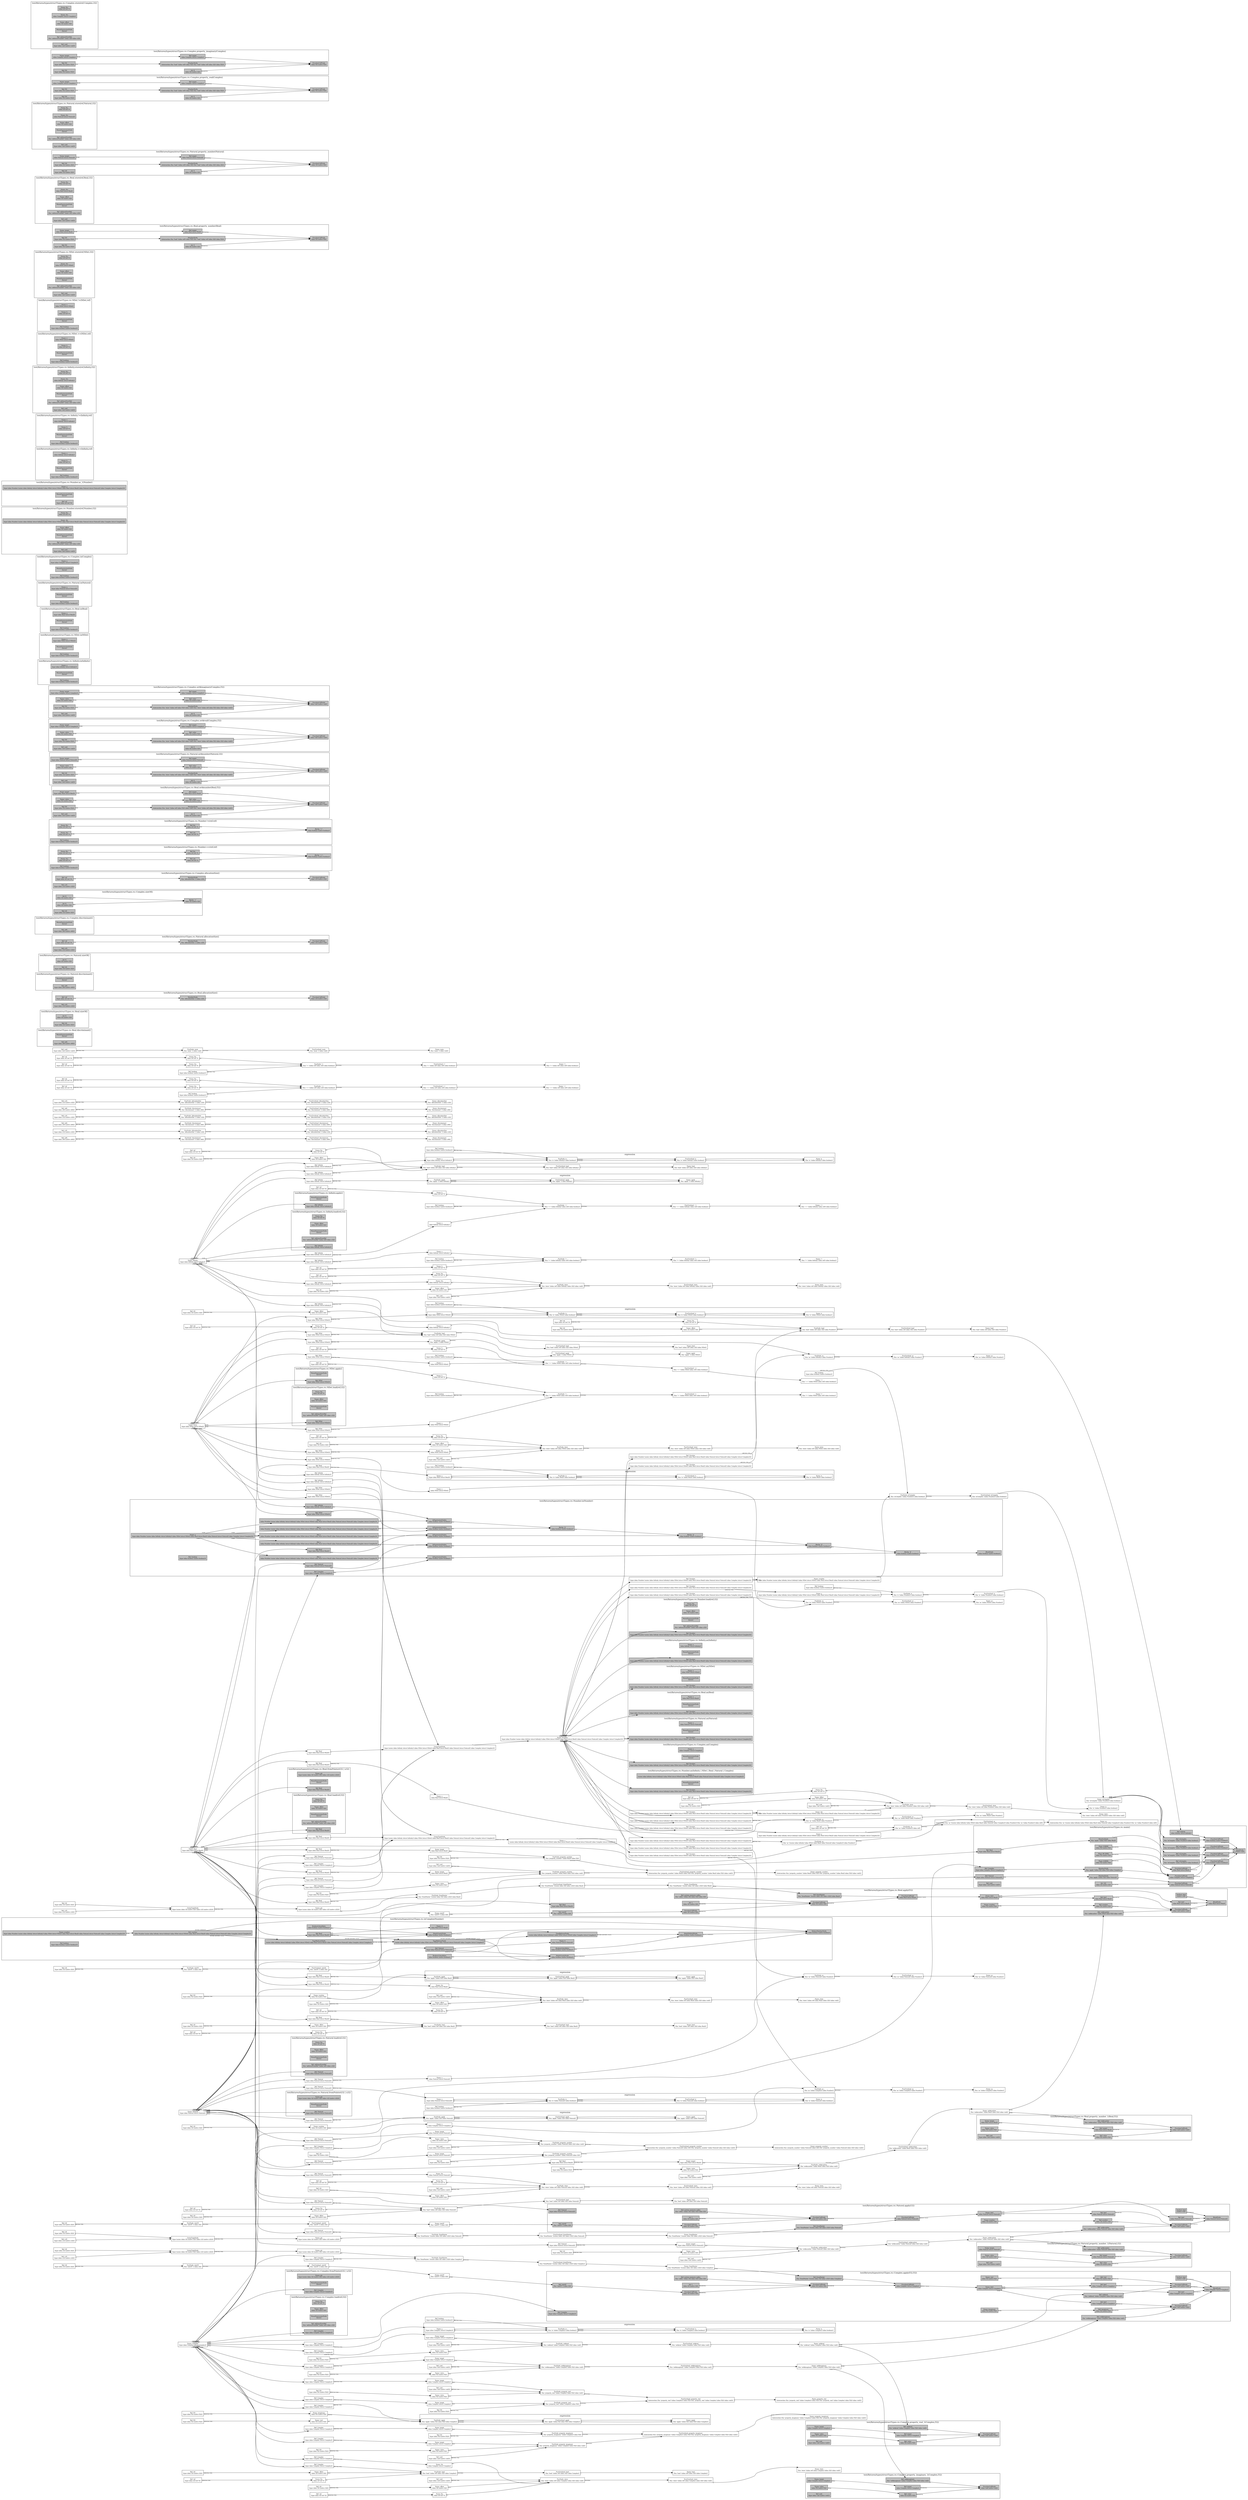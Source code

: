 digraph Document {
  node [shape=box,fontsize=10]; rankdir=LR;
  1 [label="Name: Infinity\n(type (alias Infinity (struct Infinity)))", fillcolor=grey];
  2 [label="FunOverload: apply\n(fun 'apply' () (alias Infinity))", fillcolor=grey];
  3 [label="FunNode: apply\n(fun 'apply' () (alias Infinity))", fillcolor=grey];
  4 [label="Ref: Infinity\n(type (alias Infinity (struct Infinity)))", fillcolor=grey];
  5 [label="Name: apply\n(fun 'apply' () (alias Infinity))", fillcolor=grey];
  6 [label="FunOverload: is\n(fun 'is' ((alias Infinity)) (alias boolean))", fillcolor=grey];
  7 [label="FunNode: is\n(fun 'is' ((alias Infinity)) (alias boolean))", fillcolor=grey];
  8 [label="Ref: Infinity\n(type (alias Infinity (struct Infinity)))", fillcolor=grey];
  9 [label="Name: a\n(type (alias Infinity (struct Infinity)))", fillcolor=grey];
  10 [label="Ref: boolean\n(type (alias boolean (native boolean)))", fillcolor=grey];
  11 [label="Name: is\n(fun 'is' ((alias Infinity)) (alias boolean))", fillcolor=grey];
  12 [label="FunOverload: ==\n(fun '==' ((alias Infinity) (alias ref)) (alias boolean))", fillcolor=grey];
  13 [label="FunNode: ==\n(fun '==' ((alias Infinity) (alias ref)) (alias boolean))", fillcolor=grey];
  14 [label="Ref: Infinity\n(type (alias Infinity (struct Infinity)))", fillcolor=grey];
  15 [label="Name: a\n(alias Infinity (struct Infinity))", fillcolor=grey];
  16 [label="Ref: ref\n(type (alias ref (ref ?)))", fillcolor=grey];
  17 [label="Name: b\n(alias ref (ref ?))", fillcolor=grey];
  18 [label="Ref: boolean\n(type (alias boolean (native boolean)))", fillcolor=grey];
  19 [label="Name: ==\n(fun '==' ((alias Infinity) (alias ref)) (alias boolean))", fillcolor=grey];
  20 [label="FunOverload: !=\n(fun '!=' ((alias Infinity) (alias ref)) (alias boolean))", fillcolor=grey];
  21 [label="FunNode: !=\n(fun '!=' ((alias Infinity) (alias ref)) (alias boolean))", fillcolor=grey];
  22 [label="Ref: Infinity\n(type (alias Infinity (struct Infinity)))", fillcolor=grey];
  23 [label="Name: a\n(alias Infinity (struct Infinity))", fillcolor=grey];
  24 [label="Ref: ref\n(type (alias ref (ref ?)))", fillcolor=grey];
  25 [label="Name: b\n(alias ref (ref ?))", fillcolor=grey];
  26 [label="Ref: boolean\n(type (alias boolean (native boolean)))", fillcolor=grey];
  27 [label="Name: !=\n(fun '!=' ((alias Infinity) (alias ref)) (alias boolean))", fillcolor=grey];
  28 [label="FunOverload: store\n(fun 'store' ((alias ref) (alias Infinity) (alias i32)) (alias void))", fillcolor=grey];
  29 [label="FunNode: store\n(fun 'store' ((alias ref) (alias Infinity) (alias i32)) (alias void))", fillcolor=grey];
  30 [label="Ref: ref\n(type (alias ref (ref ?)))", fillcolor=grey];
  31 [label="Name: lhs\n(alias ref (ref ?))", fillcolor=grey];
  32 [label="Ref: Infinity\n(type (alias Infinity (struct Infinity)))", fillcolor=grey];
  33 [label="Name: rhs\n(alias Infinity (struct Infinity))", fillcolor=grey];
  34 [label="Ref: i32\n(type (alias i32 (native i32)))", fillcolor=grey];
  35 [label="Name: offset\n(alias i32 (native i32))", fillcolor=grey];
  36 [label="Ref: void\n(type (alias void (native void)))", fillcolor=grey];
  37 [label="Name: store\n(fun 'store' ((alias ref) (alias Infinity) (alias i32)) (alias void))", fillcolor=grey];
  38 [label="FunOverload: load\n(fun 'load' ((alias ref) (alias i32)) (alias Infinity))", fillcolor=grey];
  39 [label="FunNode: load\n(fun 'load' ((alias ref) (alias i32)) (alias Infinity))", fillcolor=grey];
  40 [label="Ref: ref\n(type (alias ref (ref ?)))", fillcolor=grey];
  41 [label="Name: lhs\n(alias ref (ref ?))", fillcolor=grey];
  42 [label="Ref: i32\n(type (alias i32 (native i32)))", fillcolor=grey];
  43 [label="Name: offset\n(alias i32 (native i32))", fillcolor=grey];
  44 [label="Ref: Infinity\n(type (alias Infinity (struct Infinity)))", fillcolor=grey];
  45 [label="Name: load\n(fun 'load' ((alias ref) (alias i32)) (alias Infinity))", fillcolor=grey];
  46 [label="Name: NDet\n(type (alias NDet (struct NDet)))", fillcolor=grey];
  47 [label="FunOverload: apply\n(fun 'apply' () (alias NDet))", fillcolor=grey];
  48 [label="FunNode: apply\n(fun 'apply' () (alias NDet))", fillcolor=grey];
  49 [label="Ref: NDet\n(type (alias NDet (struct NDet)))", fillcolor=grey];
  50 [label="Name: apply\n(fun 'apply' () (alias NDet))", fillcolor=grey];
  51 [label="FunOverload: is\n(fun 'is' ((alias NDet)) (alias boolean))", fillcolor=grey];
  52 [label="FunNode: is\n(fun 'is' ((alias NDet)) (alias boolean))", fillcolor=grey];
  53 [label="Ref: NDet\n(type (alias NDet (struct NDet)))", fillcolor=grey];
  54 [label="Name: a\n(type (alias NDet (struct NDet)))", fillcolor=grey];
  55 [label="Ref: boolean\n(type (alias boolean (native boolean)))", fillcolor=grey];
  56 [label="Name: is\n(fun 'is' ((alias NDet)) (alias boolean))", fillcolor=grey];
  57 [label="FunOverload: ==\n(fun '==' ((alias NDet) (alias ref)) (alias boolean))", fillcolor=grey];
  58 [label="FunNode: ==\n(fun '==' ((alias NDet) (alias ref)) (alias boolean))", fillcolor=grey];
  59 [label="Ref: NDet\n(type (alias NDet (struct NDet)))", fillcolor=grey];
  60 [label="Name: a\n(alias NDet (struct NDet))", fillcolor=grey];
  61 [label="Ref: ref\n(type (alias ref (ref ?)))", fillcolor=grey];
  62 [label="Name: b\n(alias ref (ref ?))", fillcolor=grey];
  63 [label="Ref: boolean\n(type (alias boolean (native boolean)))", fillcolor=grey];
  64 [label="Name: ==\n(fun '==' ((alias NDet) (alias ref)) (alias boolean))", fillcolor=grey];
  65 [label="FunOverload: !=\n(fun '!=' ((alias NDet) (alias ref)) (alias boolean))", fillcolor=grey];
  66 [label="FunNode: !=\n(fun '!=' ((alias NDet) (alias ref)) (alias boolean))", fillcolor=grey];
  67 [label="Ref: NDet\n(type (alias NDet (struct NDet)))", fillcolor=grey];
  68 [label="Name: a\n(alias NDet (struct NDet))", fillcolor=grey];
  69 [label="Ref: ref\n(type (alias ref (ref ?)))", fillcolor=grey];
  70 [label="Name: b\n(alias ref (ref ?))", fillcolor=grey];
  71 [label="Ref: boolean\n(type (alias boolean (native boolean)))", fillcolor=grey];
  72 [label="Name: !=\n(fun '!=' ((alias NDet) (alias ref)) (alias boolean))", fillcolor=grey];
  73 [label="FunOverload: store\n(fun 'store' ((alias ref) (alias NDet) (alias i32)) (alias void))", fillcolor=grey];
  74 [label="FunNode: store\n(fun 'store' ((alias ref) (alias NDet) (alias i32)) (alias void))", fillcolor=grey];
  75 [label="Ref: ref\n(type (alias ref (ref ?)))", fillcolor=grey];
  76 [label="Name: lhs\n(alias ref (ref ?))", fillcolor=grey];
  77 [label="Ref: NDet\n(type (alias NDet (struct NDet)))", fillcolor=grey];
  78 [label="Name: rhs\n(alias NDet (struct NDet))", fillcolor=grey];
  79 [label="Ref: i32\n(type (alias i32 (native i32)))", fillcolor=grey];
  80 [label="Name: offset\n(alias i32 (native i32))", fillcolor=grey];
  81 [label="Ref: void\n(type (alias void (native void)))", fillcolor=grey];
  82 [label="Name: store\n(fun 'store' ((alias ref) (alias NDet) (alias i32)) (alias void))", fillcolor=grey];
  83 [label="FunOverload: load\n(fun 'load' ((alias ref) (alias i32)) (alias NDet))", fillcolor=grey];
  84 [label="FunNode: load\n(fun 'load' ((alias ref) (alias i32)) (alias NDet))", fillcolor=grey];
  85 [label="Ref: ref\n(type (alias ref (ref ?)))", fillcolor=grey];
  86 [label="Name: lhs\n(alias ref (ref ?))", fillcolor=grey];
  87 [label="Ref: i32\n(type (alias i32 (native i32)))", fillcolor=grey];
  88 [label="Name: offset\n(alias i32 (native i32))", fillcolor=grey];
  89 [label="Ref: NDet\n(type (alias NDet (struct NDet)))", fillcolor=grey];
  90 [label="Name: load\n(fun 'load' ((alias ref) (alias i32)) (alias NDet))", fillcolor=grey];
  91 [label="Name: Real\n(type (alias Real (struct Real)))", fillcolor=grey];
  92 [label="FunOverload: discriminant\n(fun 'discriminant' () (alias u64))", fillcolor=grey];
  93 [label="FunNode: discriminant\n(fun 'discriminant' () (alias u64))", fillcolor=grey];
  94 [label="Ref: u64\n(type (alias u64 (native u64)))", fillcolor=grey];
  95 [label="Name: discriminant\n(fun 'discriminant' () (alias u64))", fillcolor=grey];
  96 [label="FunOverload: sizeOf\n(fun 'sizeOf' () (alias i32))", fillcolor=grey];
  97 [label="FunNode: sizeOf\n(fun 'sizeOf' () (alias i32))", fillcolor=grey];
  98 [label="Ref: i32\n(type (alias i32 (native i32)))", fillcolor=grey];
  99 [label="Name: sizeOf\n(fun 'sizeOf' () (alias i32))", fillcolor=grey];
  100 [label="FunOverload: allocationSize\n(fun 'allocationSize' () (alias u32))", fillcolor=grey];
  101 [label="FunNode: allocationSize\n(fun 'allocationSize' () (alias u32))", fillcolor=grey];
  102 [label="Ref: u32\n(type (alias u32 (native u32)))", fillcolor=grey];
  103 [label="Name: allocationSize\n(fun 'allocationSize' () (alias u32))", fillcolor=grey];
  104 [label="FunOverload: apply\n(fun 'apply' ((alias f32)) (alias Real))", fillcolor=grey];
  105 [label="FunNode: apply\n(fun 'apply' ((alias f32)) (alias Real))", fillcolor=grey];
  106 [label="Ref: f32\n(type (alias f32 (native f32)))", fillcolor=grey];
  107 [label="Name: number\n(alias f32 (native f32))", fillcolor=grey];
  108 [label="Ref: Real\n(type (alias Real (struct Real)))", fillcolor=grey];
  109 [label="Name: apply\n(fun 'apply' ((alias f32)) (alias Real))", fillcolor=grey];
  110 [label="FunOverload: fromPointer\n(fun 'fromPointer' ((union (alias i32) (alias u32))) (alias Real))", fillcolor=grey];
  111 [label="FunNode: fromPointer\n(fun 'fromPointer' ((union (alias i32) (alias u32))) (alias Real))", fillcolor=grey];
  112 [label="UnionTypeNode\n(type (union (alias i32 (native i32)) (alias u32 (native u32))))", fillcolor=grey];
  113 [label="Ref: i32\n(type (alias i32 (native i32)))", fillcolor=grey];
  114 [label="Ref: u32\n(type (alias u32 (native u32)))", fillcolor=grey];
  115 [label="Name: ptr\n(type (union (alias i32 (native i32)) (alias u32 (native u32))))", fillcolor=grey];
  116 [label="Ref: Real\n(type (alias Real (struct Real)))", fillcolor=grey];
  117 [label="Name: fromPointer\n(fun 'fromPointer' ((union (alias i32) (alias u32))) (alias Real))", fillcolor=grey];
  118 [label="FunOverload: property_number\n(intersection (fun 'property_number' ((alias Real)) (alias f32)) (fun 'property_number' ((alias Real) (alias f32)) (alias void)))", fillcolor=grey];
  119 [label="FunNode: property_number\n(fun 'property_number' ((alias Real)) (alias f32))", fillcolor=grey];
  120 [label="Ref: Real\n(type (alias Real (struct Real)))", fillcolor=grey];
  121 [label="Name: target\n(alias Real (struct Real))", fillcolor=grey];
  122 [label="Ref: f32\n(type (alias f32 (native f32)))", fillcolor=grey];
  123 [label="FunNode: property_number\n(fun 'property_number' ((alias Real) (alias f32)) (alias void))", fillcolor=grey];
  124 [label="Ref: Real\n(type (alias Real (struct Real)))", fillcolor=grey];
  125 [label="Name: target\n(alias Real (struct Real))", fillcolor=grey];
  126 [label="Ref: f32\n(type (alias f32 (native f32)))", fillcolor=grey];
  127 [label="Name: value\n(alias f32 (native f32))", fillcolor=grey];
  128 [label="Ref: void\n(type (alias void (native void)))", fillcolor=grey];
  129 [label="Name: property_number\n(intersection (fun 'property_number' ((alias Real)) (alias f32)) (fun 'property_number' ((alias Real) (alias f32)) (alias void)))", fillcolor=grey];
  130 [label="FunOverload: set$number\n(fun 'set$number' ((alias Real) (alias f32)) (alias void))", fillcolor=grey];
  131 [label="FunNode: set$number\n(fun 'set$number' ((alias Real) (alias f32)) (alias void))", fillcolor=grey];
  132 [label="Ref: Real\n(type (alias Real (struct Real)))", fillcolor=grey];
  133 [label="Name: target\n(type (alias Real (struct Real)))", fillcolor=grey];
  134 [label="Ref: f32\n(type (alias f32 (native f32)))", fillcolor=grey];
  135 [label="Name: value\n(alias f32 (native f32))", fillcolor=grey];
  136 [label="Ref: void\n(type (alias void (native void)))", fillcolor=grey];
  137 [label="Name: set$number\n(fun 'set$number' ((alias Real) (alias f32)) (alias void))", fillcolor=grey];
  138 [label="FunOverload: is\n(fun 'is' ((alias Real)) (alias boolean))", fillcolor=grey];
  139 [label="FunNode: is\n(fun 'is' ((alias Real)) (alias boolean))", fillcolor=grey];
  140 [label="Ref: Real\n(type (alias Real (struct Real)))", fillcolor=grey];
  141 [label="Name: a\n(type (alias Real (struct Real)))", fillcolor=grey];
  142 [label="Ref: boolean\n(type (alias boolean (native boolean)))", fillcolor=grey];
  143 [label="Name: is\n(fun 'is' ((alias Real)) (alias boolean))", fillcolor=grey];
  144 [label="FunOverload: store\n(fun 'store' ((alias ref) (alias Real) (alias i32)) (alias void))", fillcolor=grey];
  145 [label="FunNode: store\n(fun 'store' ((alias ref) (alias Real) (alias i32)) (alias void))", fillcolor=grey];
  146 [label="Ref: ref\n(type (alias ref (ref ?)))", fillcolor=grey];
  147 [label="Name: lhs\n(alias ref (ref ?))", fillcolor=grey];
  148 [label="Ref: Real\n(type (alias Real (struct Real)))", fillcolor=grey];
  149 [label="Name: rhs\n(alias Real (struct Real))", fillcolor=grey];
  150 [label="Ref: i32\n(type (alias i32 (native i32)))", fillcolor=grey];
  151 [label="Name: offset\n(alias i32 (native i32))", fillcolor=grey];
  152 [label="Ref: void\n(type (alias void (native void)))", fillcolor=grey];
  153 [label="Name: store\n(fun 'store' ((alias ref) (alias Real) (alias i32)) (alias void))", fillcolor=grey];
  154 [label="FunOverload: load\n(fun 'load' ((alias ref) (alias i32)) (alias Real))", fillcolor=grey];
  155 [label="FunNode: load\n(fun 'load' ((alias ref) (alias i32)) (alias Real))", fillcolor=grey];
  156 [label="Ref: ref\n(type (alias ref (ref ?)))", fillcolor=grey];
  157 [label="Name: lhs\n(alias ref (ref ?))", fillcolor=grey];
  158 [label="Ref: i32\n(type (alias i32 (native i32)))", fillcolor=grey];
  159 [label="Name: offset\n(alias i32 (native i32))", fillcolor=grey];
  160 [label="Ref: Real\n(type (alias Real (struct Real)))", fillcolor=grey];
  161 [label="Name: load\n(fun 'load' ((alias ref) (alias i32)) (alias Real))", fillcolor=grey];
  162 [label="Name: Natural\n(type (alias Natural (struct Natural)))", fillcolor=grey];
  163 [label="FunOverload: discriminant\n(fun 'discriminant' () (alias u64))", fillcolor=grey];
  164 [label="FunNode: discriminant\n(fun 'discriminant' () (alias u64))", fillcolor=grey];
  165 [label="Ref: u64\n(type (alias u64 (native u64)))", fillcolor=grey];
  166 [label="Name: discriminant\n(fun 'discriminant' () (alias u64))", fillcolor=grey];
  167 [label="FunOverload: sizeOf\n(fun 'sizeOf' () (alias i32))", fillcolor=grey];
  168 [label="FunNode: sizeOf\n(fun 'sizeOf' () (alias i32))", fillcolor=grey];
  169 [label="Ref: i32\n(type (alias i32 (native i32)))", fillcolor=grey];
  170 [label="Name: sizeOf\n(fun 'sizeOf' () (alias i32))", fillcolor=grey];
  171 [label="FunOverload: allocationSize\n(fun 'allocationSize' () (alias u32))", fillcolor=grey];
  172 [label="FunNode: allocationSize\n(fun 'allocationSize' () (alias u32))", fillcolor=grey];
  173 [label="Ref: u32\n(type (alias u32 (native u32)))", fillcolor=grey];
  174 [label="Name: allocationSize\n(fun 'allocationSize' () (alias u32))", fillcolor=grey];
  175 [label="FunOverload: apply\n(fun 'apply' ((alias i32)) (alias Natural))", fillcolor=grey];
  176 [label="FunNode: apply\n(fun 'apply' ((alias i32)) (alias Natural))", fillcolor=grey];
  177 [label="Ref: i32\n(type (alias i32 (native i32)))", fillcolor=grey];
  178 [label="Name: number\n(alias i32 (native i32))", fillcolor=grey];
  179 [label="Ref: Natural\n(type (alias Natural (struct Natural)))", fillcolor=grey];
  180 [label="Name: apply\n(fun 'apply' ((alias i32)) (alias Natural))", fillcolor=grey];
  181 [label="FunOverload: fromPointer\n(fun 'fromPointer' ((union (alias i32) (alias u32))) (alias Natural))", fillcolor=grey];
  182 [label="FunNode: fromPointer\n(fun 'fromPointer' ((union (alias i32) (alias u32))) (alias Natural))", fillcolor=grey];
  183 [label="UnionTypeNode\n(type (union (alias i32 (native i32)) (alias u32 (native u32))))", fillcolor=grey];
  184 [label="Ref: i32\n(type (alias i32 (native i32)))", fillcolor=grey];
  185 [label="Ref: u32\n(type (alias u32 (native u32)))", fillcolor=grey];
  186 [label="Name: ptr\n(type (union (alias i32 (native i32)) (alias u32 (native u32))))", fillcolor=grey];
  187 [label="Ref: Natural\n(type (alias Natural (struct Natural)))", fillcolor=grey];
  188 [label="Name: fromPointer\n(fun 'fromPointer' ((union (alias i32) (alias u32))) (alias Natural))", fillcolor=grey];
  189 [label="FunOverload: property_number\n(intersection (fun 'property_number' ((alias Natural)) (alias i32)) (fun 'property_number' ((alias Natural) (alias i32)) (alias void)))", fillcolor=grey];
  190 [label="FunNode: property_number\n(fun 'property_number' ((alias Natural)) (alias i32))", fillcolor=grey];
  191 [label="Ref: Natural\n(type (alias Natural (struct Natural)))", fillcolor=grey];
  192 [label="Name: target\n(alias Natural (struct Natural))", fillcolor=grey];
  193 [label="Ref: i32\n(type (alias i32 (native i32)))", fillcolor=grey];
  194 [label="FunNode: property_number\n(fun 'property_number' ((alias Natural) (alias i32)) (alias void))", fillcolor=grey];
  195 [label="Ref: Natural\n(type (alias Natural (struct Natural)))", fillcolor=grey];
  196 [label="Name: target\n(alias Natural (struct Natural))", fillcolor=grey];
  197 [label="Ref: i32\n(type (alias i32 (native i32)))", fillcolor=grey];
  198 [label="Name: value\n(alias i32 (native i32))", fillcolor=grey];
  199 [label="Ref: void\n(type (alias void (native void)))", fillcolor=grey];
  200 [label="Name: property_number\n(intersection (fun 'property_number' ((alias Natural)) (alias i32)) (fun 'property_number' ((alias Natural) (alias i32)) (alias void)))", fillcolor=grey];
  201 [label="FunOverload: set$number\n(fun 'set$number' ((alias Natural) (alias i32)) (alias void))", fillcolor=grey];
  202 [label="FunNode: set$number\n(fun 'set$number' ((alias Natural) (alias i32)) (alias void))", fillcolor=grey];
  203 [label="Ref: Natural\n(type (alias Natural (struct Natural)))", fillcolor=grey];
  204 [label="Name: target\n(type (alias Natural (struct Natural)))", fillcolor=grey];
  205 [label="Ref: i32\n(type (alias i32 (native i32)))", fillcolor=grey];
  206 [label="Name: value\n(alias i32 (native i32))", fillcolor=grey];
  207 [label="Ref: void\n(type (alias void (native void)))", fillcolor=grey];
  208 [label="Name: set$number\n(fun 'set$number' ((alias Natural) (alias i32)) (alias void))", fillcolor=grey];
  209 [label="FunOverload: is\n(fun 'is' ((alias Natural)) (alias boolean))", fillcolor=grey];
  210 [label="FunNode: is\n(fun 'is' ((alias Natural)) (alias boolean))", fillcolor=grey];
  211 [label="Ref: Natural\n(type (alias Natural (struct Natural)))", fillcolor=grey];
  212 [label="Name: a\n(type (alias Natural (struct Natural)))", fillcolor=grey];
  213 [label="Ref: boolean\n(type (alias boolean (native boolean)))", fillcolor=grey];
  214 [label="Name: is\n(fun 'is' ((alias Natural)) (alias boolean))", fillcolor=grey];
  215 [label="FunOverload: store\n(fun 'store' ((alias ref) (alias Natural) (alias i32)) (alias void))", fillcolor=grey];
  216 [label="FunNode: store\n(fun 'store' ((alias ref) (alias Natural) (alias i32)) (alias void))", fillcolor=grey];
  217 [label="Ref: ref\n(type (alias ref (ref ?)))", fillcolor=grey];
  218 [label="Name: lhs\n(alias ref (ref ?))", fillcolor=grey];
  219 [label="Ref: Natural\n(type (alias Natural (struct Natural)))", fillcolor=grey];
  220 [label="Name: rhs\n(alias Natural (struct Natural))", fillcolor=grey];
  221 [label="Ref: i32\n(type (alias i32 (native i32)))", fillcolor=grey];
  222 [label="Name: offset\n(alias i32 (native i32))", fillcolor=grey];
  223 [label="Ref: void\n(type (alias void (native void)))", fillcolor=grey];
  224 [label="Name: store\n(fun 'store' ((alias ref) (alias Natural) (alias i32)) (alias void))", fillcolor=grey];
  225 [label="FunOverload: load\n(fun 'load' ((alias ref) (alias i32)) (alias Natural))", fillcolor=grey];
  226 [label="FunNode: load\n(fun 'load' ((alias ref) (alias i32)) (alias Natural))", fillcolor=grey];
  227 [label="Ref: ref\n(type (alias ref (ref ?)))", fillcolor=grey];
  228 [label="Name: lhs\n(alias ref (ref ?))", fillcolor=grey];
  229 [label="Ref: i32\n(type (alias i32 (native i32)))", fillcolor=grey];
  230 [label="Name: offset\n(alias i32 (native i32))", fillcolor=grey];
  231 [label="Ref: Natural\n(type (alias Natural (struct Natural)))", fillcolor=grey];
  232 [label="Name: load\n(fun 'load' ((alias ref) (alias i32)) (alias Natural))", fillcolor=grey];
  233 [label="Name: Complex\n(type (alias Complex (struct Complex)))", fillcolor=grey];
  234 [label="FunOverload: discriminant\n(fun 'discriminant' () (alias u64))", fillcolor=grey];
  235 [label="FunNode: discriminant\n(fun 'discriminant' () (alias u64))", fillcolor=grey];
  236 [label="Ref: u64\n(type (alias u64 (native u64)))", fillcolor=grey];
  237 [label="Name: discriminant\n(fun 'discriminant' () (alias u64))", fillcolor=grey];
  238 [label="FunOverload: sizeOf\n(fun 'sizeOf' () (alias i32))", fillcolor=grey];
  239 [label="FunNode: sizeOf\n(fun 'sizeOf' () (alias i32))", fillcolor=grey];
  240 [label="Ref: i32\n(type (alias i32 (native i32)))", fillcolor=grey];
  241 [label="Name: sizeOf\n(fun 'sizeOf' () (alias i32))", fillcolor=grey];
  242 [label="FunOverload: allocationSize\n(fun 'allocationSize' () (alias u32))", fillcolor=grey];
  243 [label="FunNode: allocationSize\n(fun 'allocationSize' () (alias u32))", fillcolor=grey];
  244 [label="Ref: u32\n(type (alias u32 (native u32)))", fillcolor=grey];
  245 [label="Name: allocationSize\n(fun 'allocationSize' () (alias u32))", fillcolor=grey];
  246 [label="FunOverload: apply\n(fun 'apply' ((alias f32) (alias f32)) (alias Complex))", fillcolor=grey];
  247 [label="FunNode: apply\n(fun 'apply' ((alias f32) (alias f32)) (alias Complex))", fillcolor=grey];
  248 [label="Ref: f32\n(type (alias f32 (native f32)))", fillcolor=grey];
  249 [label="Name: real\n(alias f32 (native f32))", fillcolor=grey];
  250 [label="Ref: f32\n(type (alias f32 (native f32)))", fillcolor=grey];
  251 [label="Name: imaginary\n(alias f32 (native f32))", fillcolor=grey];
  252 [label="Ref: Complex\n(type (alias Complex (struct Complex)))", fillcolor=grey];
  253 [label="Name: apply\n(fun 'apply' ((alias f32) (alias f32)) (alias Complex))", fillcolor=grey];
  254 [label="FunOverload: fromPointer\n(fun 'fromPointer' ((union (alias i32) (alias u32))) (alias Complex))", fillcolor=grey];
  255 [label="FunNode: fromPointer\n(fun 'fromPointer' ((union (alias i32) (alias u32))) (alias Complex))", fillcolor=grey];
  256 [label="UnionTypeNode\n(type (union (alias i32 (native i32)) (alias u32 (native u32))))", fillcolor=grey];
  257 [label="Ref: i32\n(type (alias i32 (native i32)))", fillcolor=grey];
  258 [label="Ref: u32\n(type (alias u32 (native u32)))", fillcolor=grey];
  259 [label="Name: ptr\n(type (union (alias i32 (native i32)) (alias u32 (native u32))))", fillcolor=grey];
  260 [label="Ref: Complex\n(type (alias Complex (struct Complex)))", fillcolor=grey];
  261 [label="Name: fromPointer\n(fun 'fromPointer' ((union (alias i32) (alias u32))) (alias Complex))", fillcolor=grey];
  262 [label="FunOverload: property_real\n(intersection (fun 'property_real' ((alias Complex)) (alias f32)) (fun 'property_real' ((alias Complex) (alias f32)) (alias void)))", fillcolor=grey];
  263 [label="FunNode: property_real\n(fun 'property_real' ((alias Complex)) (alias f32))", fillcolor=grey];
  264 [label="Ref: Complex\n(type (alias Complex (struct Complex)))", fillcolor=grey];
  265 [label="Name: target\n(alias Complex (struct Complex))", fillcolor=grey];
  266 [label="Ref: f32\n(type (alias f32 (native f32)))", fillcolor=grey];
  267 [label="FunNode: property_real\n(fun 'property_real' ((alias Complex) (alias f32)) (alias void))", fillcolor=grey];
  268 [label="Ref: Complex\n(type (alias Complex (struct Complex)))", fillcolor=grey];
  269 [label="Name: target\n(alias Complex (struct Complex))", fillcolor=grey];
  270 [label="Ref: f32\n(type (alias f32 (native f32)))", fillcolor=grey];
  271 [label="Name: value\n(alias f32 (native f32))", fillcolor=grey];
  272 [label="Ref: void\n(type (alias void (native void)))", fillcolor=grey];
  273 [label="Name: property_real\n(intersection (fun 'property_real' ((alias Complex)) (alias f32)) (fun 'property_real' ((alias Complex) (alias f32)) (alias void)))", fillcolor=grey];
  274 [label="FunOverload: set$real\n(fun 'set$real' ((alias Complex) (alias f32)) (alias void))", fillcolor=grey];
  275 [label="FunNode: set$real\n(fun 'set$real' ((alias Complex) (alias f32)) (alias void))", fillcolor=grey];
  276 [label="Ref: Complex\n(type (alias Complex (struct Complex)))", fillcolor=grey];
  277 [label="Name: target\n(type (alias Complex (struct Complex)))", fillcolor=grey];
  278 [label="Ref: f32\n(type (alias f32 (native f32)))", fillcolor=grey];
  279 [label="Name: value\n(alias f32 (native f32))", fillcolor=grey];
  280 [label="Ref: void\n(type (alias void (native void)))", fillcolor=grey];
  281 [label="Name: set$real\n(fun 'set$real' ((alias Complex) (alias f32)) (alias void))", fillcolor=grey];
  282 [label="FunOverload: property_imaginary\n(intersection (fun 'property_imaginary' ((alias Complex)) (alias f32)) (fun 'property_imaginary' ((alias Complex) (alias f32)) (alias void)))", fillcolor=grey];
  283 [label="FunNode: property_imaginary\n(fun 'property_imaginary' ((alias Complex)) (alias f32))", fillcolor=grey];
  284 [label="Ref: Complex\n(type (alias Complex (struct Complex)))", fillcolor=grey];
  285 [label="Name: target\n(alias Complex (struct Complex))", fillcolor=grey];
  286 [label="Ref: f32\n(type (alias f32 (native f32)))", fillcolor=grey];
  287 [label="FunNode: property_imaginary\n(fun 'property_imaginary' ((alias Complex) (alias f32)) (alias void))", fillcolor=grey];
  288 [label="Ref: Complex\n(type (alias Complex (struct Complex)))", fillcolor=grey];
  289 [label="Name: target\n(alias Complex (struct Complex))", fillcolor=grey];
  290 [label="Ref: f32\n(type (alias f32 (native f32)))", fillcolor=grey];
  291 [label="Name: value\n(alias f32 (native f32))", fillcolor=grey];
  292 [label="Ref: void\n(type (alias void (native void)))", fillcolor=grey];
  293 [label="Name: property_imaginary\n(intersection (fun 'property_imaginary' ((alias Complex)) (alias f32)) (fun 'property_imaginary' ((alias Complex) (alias f32)) (alias void)))", fillcolor=grey];
  294 [label="FunOverload: set$imaginary\n(fun 'set$imaginary' ((alias Complex) (alias f32)) (alias void))", fillcolor=grey];
  295 [label="FunNode: set$imaginary\n(fun 'set$imaginary' ((alias Complex) (alias f32)) (alias void))", fillcolor=grey];
  296 [label="Ref: Complex\n(type (alias Complex (struct Complex)))", fillcolor=grey];
  297 [label="Name: target\n(type (alias Complex (struct Complex)))", fillcolor=grey];
  298 [label="Ref: f32\n(type (alias f32 (native f32)))", fillcolor=grey];
  299 [label="Name: value\n(alias f32 (native f32))", fillcolor=grey];
  300 [label="Ref: void\n(type (alias void (native void)))", fillcolor=grey];
  301 [label="Name: set$imaginary\n(fun 'set$imaginary' ((alias Complex) (alias f32)) (alias void))", fillcolor=grey];
  302 [label="FunOverload: is\n(fun 'is' ((alias Complex)) (alias boolean))", fillcolor=grey];
  303 [label="FunNode: is\n(fun 'is' ((alias Complex)) (alias boolean))", fillcolor=grey];
  304 [label="Ref: Complex\n(type (alias Complex (struct Complex)))", fillcolor=grey];
  305 [label="Name: a\n(type (alias Complex (struct Complex)))", fillcolor=grey];
  306 [label="Ref: boolean\n(type (alias boolean (native boolean)))", fillcolor=grey];
  307 [label="Name: is\n(fun 'is' ((alias Complex)) (alias boolean))", fillcolor=grey];
  308 [label="FunOverload: store\n(fun 'store' ((alias ref) (alias Complex) (alias i32)) (alias void))", fillcolor=grey];
  309 [label="FunNode: store\n(fun 'store' ((alias ref) (alias Complex) (alias i32)) (alias void))", fillcolor=grey];
  310 [label="Ref: ref\n(type (alias ref (ref ?)))", fillcolor=grey];
  311 [label="Name: lhs\n(alias ref (ref ?))", fillcolor=grey];
  312 [label="Ref: Complex\n(type (alias Complex (struct Complex)))", fillcolor=grey];
  313 [label="Name: rhs\n(alias Complex (struct Complex))", fillcolor=grey];
  314 [label="Ref: i32\n(type (alias i32 (native i32)))", fillcolor=grey];
  315 [label="Name: offset\n(alias i32 (native i32))", fillcolor=grey];
  316 [label="Ref: void\n(type (alias void (native void)))", fillcolor=grey];
  317 [label="Name: store\n(fun 'store' ((alias ref) (alias Complex) (alias i32)) (alias void))", fillcolor=grey];
  318 [label="FunOverload: load\n(fun 'load' ((alias ref) (alias i32)) (alias Complex))", fillcolor=grey];
  319 [label="FunNode: load\n(fun 'load' ((alias ref) (alias i32)) (alias Complex))", fillcolor=grey];
  320 [label="Ref: ref\n(type (alias ref (ref ?)))", fillcolor=grey];
  321 [label="Name: lhs\n(alias ref (ref ?))", fillcolor=grey];
  322 [label="Ref: i32\n(type (alias i32 (native i32)))", fillcolor=grey];
  323 [label="Name: offset\n(alias i32 (native i32))", fillcolor=grey];
  324 [label="Ref: Complex\n(type (alias Complex (struct Complex)))", fillcolor=grey];
  325 [label="Name: load\n(fun 'load' ((alias ref) (alias i32)) (alias Complex))", fillcolor=grey];
  326 [label="Name: Number\n(type (alias Number (union (alias Infinity (struct Infinity)) (alias NDet (struct NDet)) (alias Real (struct Real)) (alias Natural (struct Natural)) (alias Complex (struct Complex)))))", fillcolor=grey];
  327 [label="UnionTypeNode\n(type (union (alias Infinity (struct Infinity)) (alias NDet (struct NDet)) (alias Real (struct Real)) (alias Natural (struct Natural)) (alias Complex (struct Complex))))", fillcolor=grey];
  328 [label="Ref: Infinity\n(type (alias Infinity (struct Infinity)))", fillcolor=grey];
  329 [label="Ref: NDet\n(type (alias NDet (struct NDet)))", fillcolor=grey];
  330 [label="Ref: Real\n(type (alias Real (struct Real)))", fillcolor=grey];
  331 [label="Ref: Natural\n(type (alias Natural (struct Natural)))", fillcolor=grey];
  332 [label="Ref: Complex\n(type (alias Complex (struct Complex)))", fillcolor=grey];
  333 [label="FunOverload: is\n(fun 'is' ((alias Number)) (alias boolean))", fillcolor=grey];
  334 [label="FunNode: is\n(fun 'is' ((alias Number)) (alias boolean))", fillcolor=grey];
  335 [label="Ref: Number\n(type (alias Number (union (alias Infinity (struct Infinity)) (alias NDet (struct NDet)) (alias Real (struct Real)) (alias Natural (struct Natural)) (alias Complex (struct Complex)))))", fillcolor=grey];
  336 [label="Name: a\n(type (alias Number (union (alias Infinity (struct Infinity)) (alias NDet (struct NDet)) (alias Real (struct Real)) (alias Natural (struct Natural)) (alias Complex (struct Complex)))))", fillcolor=grey];
  337 [label="Ref: boolean\n(type (alias boolean (native boolean)))", fillcolor=grey];
  338 [label="Name: is\n(fun 'is' ((alias Number)) (alias boolean))", fillcolor=grey];
  339 [label="FunOverload: ==\n(fun '==' ((alias ref) (alias ref)) (alias boolean))", fillcolor=grey];
  340 [label="FunNode: ==\n(fun '==' ((alias ref) (alias ref)) (alias boolean))", fillcolor=grey];
  341 [label="Ref: ref\n(type (alias ref (ref ?)))", fillcolor=grey];
  342 [label="Name: lhs\n(alias ref (ref ?))", fillcolor=grey];
  343 [label="Ref: ref\n(type (alias ref (ref ?)))", fillcolor=grey];
  344 [label="Name: rhs\n(alias ref (ref ?))", fillcolor=grey];
  345 [label="Ref: boolean\n(type (alias boolean (native boolean)))", fillcolor=grey];
  346 [label="Name: ==\n(fun '==' ((alias ref) (alias ref)) (alias boolean))", fillcolor=grey];
  347 [label="FunOverload: !=\n(fun '!=' ((alias ref) (alias ref)) (alias boolean))", fillcolor=grey];
  348 [label="FunNode: !=\n(fun '!=' ((alias ref) (alias ref)) (alias boolean))", fillcolor=grey];
  349 [label="Ref: ref\n(type (alias ref (ref ?)))", fillcolor=grey];
  350 [label="Name: lhs\n(alias ref (ref ?))", fillcolor=grey];
  351 [label="Ref: ref\n(type (alias ref (ref ?)))", fillcolor=grey];
  352 [label="Name: rhs\n(alias ref (ref ?))", fillcolor=grey];
  353 [label="Ref: boolean\n(type (alias boolean (native boolean)))", fillcolor=grey];
  354 [label="Name: !=\n(fun '!=' ((alias ref) (alias ref)) (alias boolean))", fillcolor=grey];
  355 [label="FunOverload: store\n(fun 'store' ((alias ref) (alias Number) (alias i32)) (alias void))", fillcolor=grey];
  356 [label="FunNode: store\n(fun 'store' ((alias ref) (alias Number) (alias i32)) (alias void))", fillcolor=grey];
  357 [label="Ref: ref\n(type (alias ref (ref ?)))", fillcolor=grey];
  358 [label="Name: lhs\n(alias ref (ref ?))", fillcolor=grey];
  359 [label="Ref: Number\n(type (alias Number (union (alias Infinity (struct Infinity)) (alias NDet (struct NDet)) (alias Real (struct Real)) (alias Natural (struct Natural)) (alias Complex (struct Complex)))))", fillcolor=grey];
  360 [label="Name: rhs\n(type (alias Number (union (alias Infinity (struct Infinity)) (alias NDet (struct NDet)) (alias Real (struct Real)) (alias Natural (struct Natural)) (alias Complex (struct Complex)))))", fillcolor=grey];
  361 [label="Ref: i32\n(type (alias i32 (native i32)))", fillcolor=grey];
  362 [label="Name: offset\n(alias i32 (native i32))", fillcolor=grey];
  363 [label="Ref: void\n(type (alias void (native void)))", fillcolor=grey];
  364 [label="Name: store\n(fun 'store' ((alias ref) (alias Number) (alias i32)) (alias void))", fillcolor=grey];
  365 [label="FunOverload: load\n(fun 'load' ((alias ref) (alias i32)) (alias Number))", fillcolor=grey];
  366 [label="FunNode: load\n(fun 'load' ((alias ref) (alias i32)) (alias Number))", fillcolor=grey];
  367 [label="Ref: ref\n(type (alias ref (ref ?)))", fillcolor=grey];
  368 [label="Name: lhs\n(alias ref (ref ?))", fillcolor=grey];
  369 [label="Ref: i32\n(type (alias i32 (native i32)))", fillcolor=grey];
  370 [label="Name: offset\n(alias i32 (native i32))", fillcolor=grey];
  371 [label="Ref: Number\n(type (alias Number (union (alias Infinity (struct Infinity)) (alias NDet (struct NDet)) (alias Real (struct Real)) (alias Natural (struct Natural)) (alias Complex (struct Complex)))))", fillcolor=grey];
  372 [label="Name: load\n(fun 'load' ((alias ref) (alias i32)) (alias Number))", fillcolor=grey];
  373 [label="FunOverload: as\n(fun 'as' ((alias Infinity)) (alias Number))", fillcolor=grey];
  374 [label="FunNode: as\n(fun 'as' ((alias Infinity)) (alias Number))", fillcolor=grey];
  375 [label="Ref: Infinity\n(type (alias Infinity (struct Infinity)))", fillcolor=grey];
  376 [label="Name: a\n(alias Infinity (struct Infinity))", fillcolor=grey];
  377 [label="Ref: Number\n(type (alias Number (union (alias Infinity (struct Infinity)) (alias NDet (struct NDet)) (alias Real (struct Real)) (alias Natural (struct Natural)) (alias Complex (struct Complex)))))", fillcolor=grey];
  378 [label="Name: as\n(fun 'as' ((alias Infinity)) (alias Number))", fillcolor=grey];
  379 [label="FunOverload: as\n(fun 'as' ((alias NDet)) (alias Number))", fillcolor=grey];
  380 [label="FunNode: as\n(fun 'as' ((alias NDet)) (alias Number))", fillcolor=grey];
  381 [label="Ref: NDet\n(type (alias NDet (struct NDet)))", fillcolor=grey];
  382 [label="Name: a\n(alias NDet (struct NDet))", fillcolor=grey];
  383 [label="Ref: Number\n(type (alias Number (union (alias Infinity (struct Infinity)) (alias NDet (struct NDet)) (alias Real (struct Real)) (alias Natural (struct Natural)) (alias Complex (struct Complex)))))", fillcolor=grey];
  384 [label="Name: as\n(fun 'as' ((alias NDet)) (alias Number))", fillcolor=grey];
  385 [label="FunOverload: as\n(fun 'as' ((alias Real)) (alias Number))", fillcolor=grey];
  386 [label="FunNode: as\n(fun 'as' ((alias Real)) (alias Number))", fillcolor=grey];
  387 [label="Ref: Real\n(type (alias Real (struct Real)))", fillcolor=grey];
  388 [label="Name: a\n(alias Real (struct Real))", fillcolor=grey];
  389 [label="Ref: Number\n(type (alias Number (union (alias Infinity (struct Infinity)) (alias NDet (struct NDet)) (alias Real (struct Real)) (alias Natural (struct Natural)) (alias Complex (struct Complex)))))", fillcolor=grey];
  390 [label="Name: as\n(fun 'as' ((alias Real)) (alias Number))", fillcolor=grey];
  391 [label="FunOverload: as\n(fun 'as' ((alias Natural)) (alias Number))", fillcolor=grey];
  392 [label="FunNode: as\n(fun 'as' ((alias Natural)) (alias Number))", fillcolor=grey];
  393 [label="Ref: Natural\n(type (alias Natural (struct Natural)))", fillcolor=grey];
  394 [label="Name: a\n(alias Natural (struct Natural))", fillcolor=grey];
  395 [label="Ref: Number\n(type (alias Number (union (alias Infinity (struct Infinity)) (alias NDet (struct NDet)) (alias Real (struct Real)) (alias Natural (struct Natural)) (alias Complex (struct Complex)))))", fillcolor=grey];
  396 [label="Name: as\n(fun 'as' ((alias Natural)) (alias Number))", fillcolor=grey];
  397 [label="FunOverload: as\n(fun 'as' ((alias Complex)) (alias Number))", fillcolor=grey];
  398 [label="FunNode: as\n(fun 'as' ((alias Complex)) (alias Number))", fillcolor=grey];
  399 [label="Ref: Complex\n(type (alias Complex (struct Complex)))", fillcolor=grey];
  400 [label="Name: a\n(alias Complex (struct Complex))", fillcolor=grey];
  401 [label="Ref: Number\n(type (alias Number (union (alias Infinity (struct Infinity)) (alias NDet (struct NDet)) (alias Real (struct Real)) (alias Natural (struct Natural)) (alias Complex (struct Complex)))))", fillcolor=grey];
  402 [label="Name: as\n(fun 'as' ((alias Complex)) (alias Number))", fillcolor=grey];
  403 [label="FunOverload: as\n(intersection (fun 'as' ((union (alias Infinity) (alias NDet) (alias Real) (alias Natural) (alias Complex))) (alias Number)) (fun 'as' ((alias Number)) (alias ref)))", fillcolor=grey];
  404 [label="FunNode: as\n(fun 'as' ((union (alias Infinity) (alias NDet) (alias Real) (alias Natural) (alias Complex))) (alias Number))", fillcolor=grey];
  405 [label="UnionTypeNode\n(type (union (alias Infinity (struct Infinity)) (alias NDet (struct NDet)) (alias Real (struct Real)) (alias Natural (struct Natural)) (alias Complex (struct Complex))))", fillcolor=grey];
  406 [label="Ref: Infinity\n(type (alias Infinity (struct Infinity)))", fillcolor=grey];
  407 [label="Ref: NDet\n(type (alias NDet (struct NDet)))", fillcolor=grey];
  408 [label="Ref: Real\n(type (alias Real (struct Real)))", fillcolor=grey];
  409 [label="Ref: Natural\n(type (alias Natural (struct Natural)))", fillcolor=grey];
  410 [label="Ref: Complex\n(type (alias Complex (struct Complex)))", fillcolor=grey];
  411 [label="Name: a\n(union (alias Infinity (struct Infinity)) (alias NDet (struct NDet)) (alias Real (struct Real)) (alias Natural (struct Natural)) (alias Complex (struct Complex)))", fillcolor=grey];
  412 [label="Ref: Number\n(type (alias Number (union (alias Infinity (struct Infinity)) (alias NDet (struct NDet)) (alias Real (struct Real)) (alias Natural (struct Natural)) (alias Complex (struct Complex)))))", fillcolor=grey];
  413 [label="FunNode: as\n(fun 'as' ((alias Number)) (alias ref))", fillcolor=grey];
  414 [label="Ref: Number\n(type (alias Number (union (alias Infinity (struct Infinity)) (alias NDet (struct NDet)) (alias Real (struct Real)) (alias Natural (struct Natural)) (alias Complex (struct Complex)))))", fillcolor=grey];
  415 [label="Name: a\n(type (alias Number (union (alias Infinity (struct Infinity)) (alias NDet (struct NDet)) (alias Real (struct Real)) (alias Natural (struct Natural)) (alias Complex (struct Complex)))))", fillcolor=grey];
  416 [label="Ref: ref\n(type (alias ref (ref ?)))", fillcolor=grey];
  417 [label="Name: as\n(intersection (fun 'as' ((union (alias Infinity) (alias NDet) (alias Real) (alias Natural) (alias Complex))) (alias Number)) (fun 'as' ((alias Number)) (alias ref)))", fillcolor=grey];
  418 [label="FunOverload: isComplex\n(fun 'isComplex' ((alias Number)) (alias boolean))", fillcolor=grey];
  419 [label="FunNode: isComplex\n(fun 'isComplex' ((alias Number)) (alias boolean))", fillcolor=grey];
  420 [label="Ref: Number\n(type (alias Number (union (alias Infinity (struct Infinity)) (alias NDet (struct NDet)) (alias Real (struct Real)) (alias Natural (struct Natural)) (alias Complex (struct Complex)))))", fillcolor=grey];
  421 [label="Name: number\n(type (alias Number (union (alias Infinity (struct Infinity)) (alias NDet (struct NDet)) (alias Real (struct Real)) (alias Natural (struct Natural)) (alias Complex (struct Complex)))))", fillcolor=grey];
  422 [label="Ref: boolean\n(type (alias boolean (native boolean)))", fillcolor=grey];
  423 [label="Name: isComplex\n(fun 'isComplex' ((alias Number)) (alias boolean))", fillcolor=grey];
  424 [label="FunOverload: main\n(fun 'main' () (alias void))", fillcolor=grey];
  425 [label="FunNode: main\n(fun 'main' () (alias void))", fillcolor=grey];
  426 [label="Ref: void\n(type (alias void (native void)))", fillcolor=grey];
  427 [label="Name: main\n(fun 'main' () (alias void))", fillcolor=grey];
  subgraph cluster0 { rankdir=TB;
    node [style=filled, fillcolor=grey];
    428 [label="WasmExpressionNode\n(never)", fillcolor=grey];
    429 [label="Ref: u64\n(type (alias u64 (native u64)))", fillcolor=grey];
  label="test/fixtures/types/structTypes.ro::Real.discriminant()";
}
  subgraph cluster1 { rankdir=TB;
    node [style=filled, fillcolor=grey];
    430 [label="Int: 8\n(alias i32 (native i32))", fillcolor=grey];
    431 [label="Ref: i32\n(type (alias i32 (native i32)))", fillcolor=grey];
  label="test/fixtures/types/structTypes.ro::Real.sizeOf()";
}
  subgraph cluster2 { rankdir=TB;
    node [style=filled, fillcolor=grey];
    432 [label="FunctionCallNode\n(alias u32 (native u32))", fillcolor=grey];
    433 [label="MemberNode\n(fun 'allocationSize' () (alias u32))", fillcolor=grey];
    434 [label="Ref: ref\n(type (alias ref (ref ?)))", fillcolor=grey];
    435 [label="Ref: u32\n(type (alias u32 (native u32)))", fillcolor=grey];
    433 -> 432[taillabel="[]" fontname="times" fontsize = 7 color="black" ];
    434 -> 433[taillabel="[LHS]" fontname="times" fontsize = 7 color="black" ];
  label="test/fixtures/types/structTypes.ro::Real.allocationSize()";
}
  subgraph cluster3 { rankdir=TB;
    node [style=filled, fillcolor=grey];
    436 [label="WasmExpressionNode\n(never)", fillcolor=grey];
    437 [label="Ref: u64\n(type (alias u64 (native u64)))", fillcolor=grey];
  label="test/fixtures/types/structTypes.ro::Natural.discriminant()";
}
  subgraph cluster4 { rankdir=TB;
    node [style=filled, fillcolor=grey];
    438 [label="Int: 8\n(alias i32 (native i32))", fillcolor=grey];
    439 [label="Ref: i32\n(type (alias i32 (native i32)))", fillcolor=grey];
  label="test/fixtures/types/structTypes.ro::Natural.sizeOf()";
}
  subgraph cluster5 { rankdir=TB;
    node [style=filled, fillcolor=grey];
    440 [label="FunctionCallNode\n(alias u32 (native u32))", fillcolor=grey];
    441 [label="MemberNode\n(fun 'allocationSize' () (alias u32))", fillcolor=grey];
    442 [label="Ref: ref\n(type (alias ref (ref ?)))", fillcolor=grey];
    443 [label="Ref: u32\n(type (alias u32 (native u32)))", fillcolor=grey];
    441 -> 440[taillabel="[]" fontname="times" fontsize = 7 color="black" ];
    442 -> 441[taillabel="[LHS]" fontname="times" fontsize = 7 color="black" ];
  label="test/fixtures/types/structTypes.ro::Natural.allocationSize()";
}
  subgraph cluster6 { rankdir=TB;
    node [style=filled, fillcolor=grey];
    444 [label="WasmExpressionNode\n(never)", fillcolor=grey];
    445 [label="Ref: u64\n(type (alias u64 (native u64)))", fillcolor=grey];
  label="test/fixtures/types/structTypes.ro::Complex.discriminant()";
}
  subgraph cluster7 { rankdir=TB;
    node [style=filled, fillcolor=grey];
    446 [label="BinOp: '+'\n(alias i32 (native i32))", fillcolor=grey];
    447 [label="Int: 8\n(alias i32 (native i32))", fillcolor=grey];
    448 [label="Int: 8\n(alias i32 (native i32))", fillcolor=grey];
    449 [label="Ref: i32\n(type (alias i32 (native i32)))", fillcolor=grey];
    447 -> 446[taillabel="[LHS]" fontname="times" fontsize = 7 color="black" ];
    448 -> 446[taillabel="[RHS]" fontname="times" fontsize = 7 color="black" ];
  label="test/fixtures/types/structTypes.ro::Complex.sizeOf()";
}
  subgraph cluster8 { rankdir=TB;
    node [style=filled, fillcolor=grey];
    450 [label="FunctionCallNode\n(alias u32 (native u32))", fillcolor=grey];
    451 [label="MemberNode\n(fun 'allocationSize' () (alias u32))", fillcolor=grey];
    452 [label="Ref: ref\n(type (alias ref (ref ?)))", fillcolor=grey];
    453 [label="Ref: u32\n(type (alias u32 (native u32)))", fillcolor=grey];
    451 -> 450[taillabel="[]" fontname="times" fontsize = 7 color="black" ];
    452 -> 451[taillabel="[LHS]" fontname="times" fontsize = 7 color="black" ];
  label="test/fixtures/types/structTypes.ro::Complex.allocationSize()";
}
  subgraph cluster9 { rankdir=TB;
    node [style=filled, fillcolor=grey];
    454 [label="Name: lhs\n(alias ref (ref ?))", fillcolor=grey];
    455 [label="Name: rhs\n(alias ref (ref ?))", fillcolor=grey];
    456 [label="BinOp: '=='\n(alias boolean (native boolean))", fillcolor=grey];
    457 [label="Ref: lhs\n(alias ref (ref ?))", fillcolor=grey];
    458 [label="Ref: rhs\n(alias ref (ref ?))", fillcolor=grey];
    459 [label="Ref: boolean\n(type (alias boolean (native boolean)))", fillcolor=grey];
    454 -> 457[taillabel="[NAME]" fontname="times" fontsize = 7 color="black" ];
    455 -> 458[taillabel="[NAME]" fontname="times" fontsize = 7 color="black" ];
    457 -> 456[taillabel="[LHS]" fontname="times" fontsize = 7 color="black" ];
    458 -> 456[taillabel="[RHS]" fontname="times" fontsize = 7 color="black" ];
  label="test/fixtures/types/structTypes.ro::Number.==(ref,ref)";
}
  subgraph cluster10 { rankdir=TB;
    node [style=filled, fillcolor=grey];
    460 [label="Name: lhs\n(alias ref (ref ?))", fillcolor=grey];
    461 [label="Name: rhs\n(alias ref (ref ?))", fillcolor=grey];
    462 [label="BinOp: '!='\n(alias boolean (native boolean))", fillcolor=grey];
    463 [label="Ref: lhs\n(alias ref (ref ?))", fillcolor=grey];
    464 [label="Ref: rhs\n(alias ref (ref ?))", fillcolor=grey];
    465 [label="Ref: boolean\n(type (alias boolean (native boolean)))", fillcolor=grey];
    460 -> 463[taillabel="[NAME]" fontname="times" fontsize = 7 color="black" ];
    461 -> 464[taillabel="[NAME]" fontname="times" fontsize = 7 color="black" ];
    463 -> 462[taillabel="[LHS]" fontname="times" fontsize = 7 color="black" ];
    464 -> 462[taillabel="[RHS]" fontname="times" fontsize = 7 color="black" ];
  label="test/fixtures/types/structTypes.ro::Number.!=(ref,ref)";
}
  subgraph cluster11 { rankdir=TB;
    node [style=filled, fillcolor=grey];
    466 [label="BlockNode\n(native void)", fillcolor=grey];
    467 [label="FunctionCallNode\n(alias boolean (native boolean))", fillcolor=grey];
    468 [label="Ref: isComplex\n(fun 'isComplex' ((alias Number)) (alias boolean))", fillcolor=grey];
    469 [label="Ref: Infinity\n(alias Infinity (struct Infinity))", fillcolor=grey];
    470 [label="FunctionCallNode\n(alias boolean (native boolean))", fillcolor=grey];
    471 [label="Ref: isComplex\n(fun 'isComplex' ((alias Number)) (alias boolean))", fillcolor=grey];
    472 [label="FunctionCallNode\n(alias Real (struct Real))", fillcolor=grey];
    473 [label="MemberNode\n(fun 'apply' ((alias f32)) (alias Real))", fillcolor=grey];
    474 [label="Ref: Real\n(type (alias Real (struct Real)))", fillcolor=grey];
    475 [label="Float: 0.00000\n(alias f32 (native f32))", fillcolor=grey];
    476 [label="FunctionCallNode\n(alias boolean (native boolean))", fillcolor=grey];
    477 [label="Ref: isComplex\n(fun 'isComplex' ((alias Number)) (alias boolean))", fillcolor=grey];
    478 [label="FunctionCallNode\n(alias Natural (struct Natural))", fillcolor=grey];
    479 [label="MemberNode\n(fun 'apply' ((alias i32)) (alias Natural))", fillcolor=grey];
    480 [label="Ref: Natural\n(type (alias Natural (struct Natural)))", fillcolor=grey];
    481 [label="Int: 123\n(alias i32 (native i32))", fillcolor=grey];
    482 [label="FunctionCallNode\n(alias boolean (native boolean))", fillcolor=grey];
    483 [label="Ref: isComplex\n(fun 'isComplex' ((alias Number)) (alias boolean))", fillcolor=grey];
    484 [label="FunctionCallNode\n(alias Complex (struct Complex))", fillcolor=grey];
    485 [label="MemberNode\n(fun 'apply' ((alias f32) (alias f32)) (alias Complex))", fillcolor=grey];
    486 [label="Ref: Complex\n(type (alias Complex (struct Complex)))", fillcolor=grey];
    487 [label="Float: 0.00000\n(alias f32 (native f32))", fillcolor=grey];
    488 [label="Float: 99.10000\n(alias f32 (native f32))", fillcolor=grey];
    489 [label="Ref: void\n(type (alias void (native void)))", fillcolor=grey];
    467 -> 466[taillabel="[STATEMENTS]" fontname="times" fontsize = 7 color="black" ];
    468 -> 467[taillabel="[]" fontname="times" fontsize = 7 color="black" ];
    469 -> 467[taillabel="[PARAMETER]" fontname="times" fontsize = 7 color="black" ];
    470 -> 466[taillabel="[STATEMENTS]" fontname="times" fontsize = 7 color="black" ];
    471 -> 470[taillabel="[]" fontname="times" fontsize = 7 color="black" ];
    472 -> 470[taillabel="[PARAMETER]" fontname="times" fontsize = 7 color="black" ];
    473 -> 472[taillabel="[]" fontname="times" fontsize = 7 color="black" ];
    474 -> 473[taillabel="[LHS]" fontname="times" fontsize = 7 color="black" ];
    475 -> 472[taillabel="[PARAMETER]" fontname="times" fontsize = 7 color="black" ];
    476 -> 466[taillabel="[STATEMENTS]" fontname="times" fontsize = 7 color="black" ];
    477 -> 476[taillabel="[]" fontname="times" fontsize = 7 color="black" ];
    478 -> 476[taillabel="[PARAMETER]" fontname="times" fontsize = 7 color="black" ];
    479 -> 478[taillabel="[]" fontname="times" fontsize = 7 color="black" ];
    480 -> 479[taillabel="[LHS]" fontname="times" fontsize = 7 color="black" ];
    481 -> 478[taillabel="[PARAMETER]" fontname="times" fontsize = 7 color="black" ];
    482 -> 466[taillabel="[STATEMENTS]" fontname="times" fontsize = 7 color="black" ];
    483 -> 482[taillabel="[]" fontname="times" fontsize = 7 color="black" ];
    484 -> 482[taillabel="[PARAMETER]" fontname="times" fontsize = 7 color="black" ];
    485 -> 484[taillabel="[]" fontname="times" fontsize = 7 color="black" ];
    486 -> 485[taillabel="[LHS]" fontname="times" fontsize = 7 color="black" ];
    487 -> 484[taillabel="[PARAMETER]" fontname="times" fontsize = 7 color="black" ];
    488 -> 484[taillabel="[PARAMETER]" fontname="times" fontsize = 7 color="black" ];
  label="test/fixtures/types/structTypes.ro::main()";
}
  subgraph cluster12 { rankdir=TB;
    node [style=filled, fillcolor=grey];
    2 -> 5[taillabel="[]" fontname="times" fontsize = 7 color="black" ];
    3 -> 2[taillabel="[FUNCTION]" fontname="times" fontsize = 7 color="black" ];
  label="expression";
}
  subgraph cluster13 { rankdir=TB;
    node [style=filled, fillcolor=grey];
    490 [label="WasmExpressionNode\n(never)", fillcolor=grey];
    491 [label="Ref: Infinity\n(type (alias Infinity (struct Infinity)))", fillcolor=grey];
  label="test/fixtures/types/structTypes.ro::Infinity.apply()";
}
  subgraph cluster14 { rankdir=TB;
    node [style=filled, fillcolor=grey];
    104 -> 109[taillabel="[]" fontname="times" fontsize = 7 color="black" ];
    105 -> 104[taillabel="[FUNCTION]" fontname="times" fontsize = 7 color="black" ];
  label="expression";
}
  subgraph cluster15 { rankdir=TB;
    node [style=filled, fillcolor=grey];
    492 [label="Name: number\n(alias f32 (native f32))", fillcolor=grey];
    493 [label="BlockNode\n(alias Real (struct Real))", fillcolor=grey];
    494 [label="VarDecl: $ref\n(native void)", fillcolor=grey];
    495 [label="Name: $ref\n(alias Real (struct Real))", fillcolor=grey];
    496 [label="FunctionCallNode\n(alias Real (struct Real))", fillcolor=grey];
    497 [label="Ref: fromPointer\n(fun 'fromPointer' ((union (alias i32) (alias u32))) (alias Real))", fillcolor=grey];
    498 [label="FunctionCallNode\n(alias i32 (native i32))", fillcolor=grey];
    499 [label="Ref: system::memory::calloc\n(fun 'calloc' ((alias i32) (alias i32)) (alias i32))", fillcolor=grey];
    500 [label="Int: 1\n(alias i32 (native i32))", fillcolor=grey];
    501 [label="FunctionCallNode\n(alias i32 (native i32))", fillcolor=grey];
    502 [label="Ref: sizeOf\n(fun 'sizeOf' () (alias i32))", fillcolor=grey];
    503 [label="FunctionCallNode\n(alias void (native void))", fillcolor=grey];
    504 [label="Ref: set$number\n(fun 'set$number' ((alias Real) (alias f32)) (alias void))", fillcolor=grey];
    505 [label="Ref: $ref\n(alias Real (struct Real))", fillcolor=grey];
    506 [label="Ref: number\n(alias f32 (native f32))", fillcolor=grey];
    507 [label="Ref: $ref\n(alias Real (struct Real))", fillcolor=grey];
    508 [label="Ref: Real\n(type (alias Real (struct Real)))", fillcolor=grey];
    492 -> 506[taillabel="[NAME]" fontname="times" fontsize = 7 color="black" ];
    494 -> 493[taillabel="[STATEMENTS]" fontname="times" fontsize = 7 color="black" ];
    495 -> 505[taillabel="[NAME]" fontname="times" fontsize = 7 color="black" ];
    495 -> 507[taillabel="[NAME]" fontname="times" fontsize = 7 color="black" ];
    496 -> 495[taillabel="[DEFAULT_VALUE]" fontname="times" fontsize = 7 color="black" ];
    497 -> 496[taillabel="[]" fontname="times" fontsize = 7 color="black" ];
    498 -> 496[taillabel="[PARAMETER]" fontname="times" fontsize = 7 color="black" ];
    499 -> 498[taillabel="[]" fontname="times" fontsize = 7 color="black" ];
    500 -> 498[taillabel="[PARAMETER]" fontname="times" fontsize = 7 color="black" ];
    501 -> 498[taillabel="[PARAMETER]" fontname="times" fontsize = 7 color="black" ];
    502 -> 501[taillabel="[]" fontname="times" fontsize = 7 color="black" ];
    503 -> 493[taillabel="[STATEMENTS]" fontname="times" fontsize = 7 color="black" ];
    504 -> 503[taillabel="[]" fontname="times" fontsize = 7 color="black" ];
    505 -> 503[taillabel="[PARAMETER]" fontname="times" fontsize = 7 color="black" ];
    506 -> 503[taillabel="[PARAMETER]" fontname="times" fontsize = 7 color="black" ];
    507 -> 493[taillabel="[STATEMENTS]" fontname="times" fontsize = 7 color="black" ];
  label="test/fixtures/types/structTypes.ro::Real.apply(f32)";
}
  subgraph cluster16 { rankdir=TB;
    node [style=filled, fillcolor=grey];
    509 [label="Name: ptr\n(type (union (alias i32 (native i32)) (alias u32 (native u32))))", fillcolor=grey];
    510 [label="WasmExpressionNode\n(never)", fillcolor=grey];
    511 [label="Ref: Real\n(type (alias Real (struct Real)))", fillcolor=grey];
  label="test/fixtures/types/structTypes.ro::Real.fromPointer(i32 | u32)";
}
  subgraph cluster17 { rankdir=TB;
    node [style=filled, fillcolor=grey];
    512 [label="Name: target\n(type (alias Real (struct Real)))", fillcolor=grey];
    513 [label="Name: value\n(alias f32 (native f32))", fillcolor=grey];
    514 [label="FunctionCallNode\n(alias void (native void))", fillcolor=grey];
    515 [label="MemberNode\n(intersection (fun 'store' ((alias ref) (alias f32)) (alias void)) (fun 'store' ((alias ref) (alias f32) (alias i32)) (alias void)))", fillcolor=grey];
    516 [label="Ref: f32\n(type (alias f32 (native f32)))", fillcolor=grey];
    517 [label="Ref: target\n(alias Real (struct Real))", fillcolor=grey];
    518 [label="Ref: value\n(alias f32 (native f32))", fillcolor=grey];
    519 [label="Int: 0\n(alias i32 (native i32))", fillcolor=grey];
    520 [label="Ref: void\n(type (alias void (native void)))", fillcolor=grey];
    512 -> 517[taillabel="[NAME]" fontname="times" fontsize = 7 color="black" ];
    513 -> 518[taillabel="[NAME]" fontname="times" fontsize = 7 color="black" ];
    515 -> 514[taillabel="[]" fontname="times" fontsize = 7 color="black" ];
    516 -> 515[taillabel="[LHS]" fontname="times" fontsize = 7 color="black" ];
    517 -> 514[taillabel="[PARAMETER]" fontname="times" fontsize = 7 color="black" ];
    518 -> 514[taillabel="[PARAMETER]" fontname="times" fontsize = 7 color="black" ];
    519 -> 514[taillabel="[PARAMETER]" fontname="times" fontsize = 7 color="black" ];
  label="test/fixtures/types/structTypes.ro::Real.set$number(Real,f32)";
}
  subgraph cluster18 { rankdir=TB;
    node [style=filled, fillcolor=grey];
    175 -> 180[taillabel="[]" fontname="times" fontsize = 7 color="black" ];
    176 -> 175[taillabel="[FUNCTION]" fontname="times" fontsize = 7 color="black" ];
  label="expression";
}
  subgraph cluster19 { rankdir=TB;
    node [style=filled, fillcolor=grey];
    521 [label="Name: number\n(alias i32 (native i32))", fillcolor=grey];
    522 [label="BlockNode\n(alias Natural (struct Natural))", fillcolor=grey];
    523 [label="VarDecl: $ref\n(native void)", fillcolor=grey];
    524 [label="Name: $ref\n(alias Natural (struct Natural))", fillcolor=grey];
    525 [label="FunctionCallNode\n(alias Natural (struct Natural))", fillcolor=grey];
    526 [label="Ref: fromPointer\n(fun 'fromPointer' ((union (alias i32) (alias u32))) (alias Natural))", fillcolor=grey];
    527 [label="FunctionCallNode\n(alias i32 (native i32))", fillcolor=grey];
    528 [label="Ref: system::memory::calloc\n(fun 'calloc' ((alias i32) (alias i32)) (alias i32))", fillcolor=grey];
    529 [label="Int: 1\n(alias i32 (native i32))", fillcolor=grey];
    530 [label="FunctionCallNode\n(alias i32 (native i32))", fillcolor=grey];
    531 [label="Ref: sizeOf\n(fun 'sizeOf' () (alias i32))", fillcolor=grey];
    532 [label="FunctionCallNode\n(alias void (native void))", fillcolor=grey];
    533 [label="Ref: set$number\n(fun 'set$number' ((alias Natural) (alias i32)) (alias void))", fillcolor=grey];
    534 [label="Ref: $ref\n(alias Natural (struct Natural))", fillcolor=grey];
    535 [label="Ref: number\n(alias i32 (native i32))", fillcolor=grey];
    536 [label="Ref: $ref\n(alias Natural (struct Natural))", fillcolor=grey];
    537 [label="Ref: Natural\n(type (alias Natural (struct Natural)))", fillcolor=grey];
    521 -> 535[taillabel="[NAME]" fontname="times" fontsize = 7 color="black" ];
    523 -> 522[taillabel="[STATEMENTS]" fontname="times" fontsize = 7 color="black" ];
    524 -> 534[taillabel="[NAME]" fontname="times" fontsize = 7 color="black" ];
    524 -> 536[taillabel="[NAME]" fontname="times" fontsize = 7 color="black" ];
    525 -> 524[taillabel="[DEFAULT_VALUE]" fontname="times" fontsize = 7 color="black" ];
    526 -> 525[taillabel="[]" fontname="times" fontsize = 7 color="black" ];
    527 -> 525[taillabel="[PARAMETER]" fontname="times" fontsize = 7 color="black" ];
    528 -> 527[taillabel="[]" fontname="times" fontsize = 7 color="black" ];
    529 -> 527[taillabel="[PARAMETER]" fontname="times" fontsize = 7 color="black" ];
    530 -> 527[taillabel="[PARAMETER]" fontname="times" fontsize = 7 color="black" ];
    531 -> 530[taillabel="[]" fontname="times" fontsize = 7 color="black" ];
    532 -> 522[taillabel="[STATEMENTS]" fontname="times" fontsize = 7 color="black" ];
    533 -> 532[taillabel="[]" fontname="times" fontsize = 7 color="black" ];
    534 -> 532[taillabel="[PARAMETER]" fontname="times" fontsize = 7 color="black" ];
    535 -> 532[taillabel="[PARAMETER]" fontname="times" fontsize = 7 color="black" ];
    536 -> 522[taillabel="[STATEMENTS]" fontname="times" fontsize = 7 color="black" ];
  label="test/fixtures/types/structTypes.ro::Natural.apply(i32)";
}
  subgraph cluster20 { rankdir=TB;
    node [style=filled, fillcolor=grey];
    538 [label="Name: ptr\n(type (union (alias i32 (native i32)) (alias u32 (native u32))))", fillcolor=grey];
    539 [label="WasmExpressionNode\n(never)", fillcolor=grey];
    540 [label="Ref: Natural\n(type (alias Natural (struct Natural)))", fillcolor=grey];
  label="test/fixtures/types/structTypes.ro::Natural.fromPointer(i32 | u32)";
}
  subgraph cluster21 { rankdir=TB;
    node [style=filled, fillcolor=grey];
    541 [label="Name: target\n(type (alias Natural (struct Natural)))", fillcolor=grey];
    542 [label="Name: value\n(alias i32 (native i32))", fillcolor=grey];
    543 [label="FunctionCallNode\n(alias void (native void))", fillcolor=grey];
    544 [label="MemberNode\n(intersection (fun 'store' ((alias ref) (alias i32)) (alias void)) (fun 'store' ((alias ref) (alias i32) (alias i32)) (alias void)))", fillcolor=grey];
    545 [label="Ref: i32\n(type (alias i32 (native i32)))", fillcolor=grey];
    546 [label="Ref: target\n(alias Natural (struct Natural))", fillcolor=grey];
    547 [label="Ref: value\n(alias i32 (native i32))", fillcolor=grey];
    548 [label="Int: 0\n(alias i32 (native i32))", fillcolor=grey];
    549 [label="Ref: void\n(type (alias void (native void)))", fillcolor=grey];
    541 -> 546[taillabel="[NAME]" fontname="times" fontsize = 7 color="black" ];
    542 -> 547[taillabel="[NAME]" fontname="times" fontsize = 7 color="black" ];
    544 -> 543[taillabel="[]" fontname="times" fontsize = 7 color="black" ];
    545 -> 544[taillabel="[LHS]" fontname="times" fontsize = 7 color="black" ];
    546 -> 543[taillabel="[PARAMETER]" fontname="times" fontsize = 7 color="black" ];
    547 -> 543[taillabel="[PARAMETER]" fontname="times" fontsize = 7 color="black" ];
    548 -> 543[taillabel="[PARAMETER]" fontname="times" fontsize = 7 color="black" ];
  label="test/fixtures/types/structTypes.ro::Natural.set$number(Natural,i32)";
}
  subgraph cluster22 { rankdir=TB;
    node [style=filled, fillcolor=grey];
    246 -> 253[taillabel="[]" fontname="times" fontsize = 7 color="black" ];
    247 -> 246[taillabel="[FUNCTION]" fontname="times" fontsize = 7 color="black" ];
  label="expression";
}
  subgraph cluster23 { rankdir=TB;
    node [style=filled, fillcolor=grey];
    550 [label="Name: real\n(alias f32 (native f32))", fillcolor=grey];
    551 [label="Name: imaginary\n(alias f32 (native f32))", fillcolor=grey];
    552 [label="BlockNode\n(alias Complex (struct Complex))", fillcolor=grey];
    553 [label="VarDecl: $ref\n(native void)", fillcolor=grey];
    554 [label="Name: $ref\n(alias Complex (struct Complex))", fillcolor=grey];
    555 [label="FunctionCallNode\n(alias Complex (struct Complex))", fillcolor=grey];
    556 [label="Ref: fromPointer\n(fun 'fromPointer' ((union (alias i32) (alias u32))) (alias Complex))", fillcolor=grey];
    557 [label="FunctionCallNode\n(alias i32 (native i32))", fillcolor=grey];
    558 [label="Ref: system::memory::calloc\n(fun 'calloc' ((alias i32) (alias i32)) (alias i32))", fillcolor=grey];
    559 [label="Int: 1\n(alias i32 (native i32))", fillcolor=grey];
    560 [label="FunctionCallNode\n(alias i32 (native i32))", fillcolor=grey];
    561 [label="Ref: sizeOf\n(fun 'sizeOf' () (alias i32))", fillcolor=grey];
    562 [label="FunctionCallNode\n(alias void (native void))", fillcolor=grey];
    563 [label="Ref: set$real\n(fun 'set$real' ((alias Complex) (alias f32)) (alias void))", fillcolor=grey];
    564 [label="Ref: $ref\n(alias Complex (struct Complex))", fillcolor=grey];
    565 [label="Ref: real\n(alias f32 (native f32))", fillcolor=grey];
    566 [label="FunctionCallNode\n(alias void (native void))", fillcolor=grey];
    567 [label="Ref: set$imaginary\n(fun 'set$imaginary' ((alias Complex) (alias f32)) (alias void))", fillcolor=grey];
    568 [label="Ref: $ref\n(alias Complex (struct Complex))", fillcolor=grey];
    569 [label="Ref: imaginary\n(alias f32 (native f32))", fillcolor=grey];
    570 [label="Ref: $ref\n(alias Complex (struct Complex))", fillcolor=grey];
    571 [label="Ref: Complex\n(type (alias Complex (struct Complex)))", fillcolor=grey];
    550 -> 565[taillabel="[NAME]" fontname="times" fontsize = 7 color="black" ];
    551 -> 569[taillabel="[NAME]" fontname="times" fontsize = 7 color="black" ];
    553 -> 552[taillabel="[STATEMENTS]" fontname="times" fontsize = 7 color="black" ];
    554 -> 564[taillabel="[NAME]" fontname="times" fontsize = 7 color="black" ];
    554 -> 568[taillabel="[NAME]" fontname="times" fontsize = 7 color="black" ];
    554 -> 570[taillabel="[NAME]" fontname="times" fontsize = 7 color="black" ];
    555 -> 554[taillabel="[DEFAULT_VALUE]" fontname="times" fontsize = 7 color="black" ];
    556 -> 555[taillabel="[]" fontname="times" fontsize = 7 color="black" ];
    557 -> 555[taillabel="[PARAMETER]" fontname="times" fontsize = 7 color="black" ];
    558 -> 557[taillabel="[]" fontname="times" fontsize = 7 color="black" ];
    559 -> 557[taillabel="[PARAMETER]" fontname="times" fontsize = 7 color="black" ];
    560 -> 557[taillabel="[PARAMETER]" fontname="times" fontsize = 7 color="black" ];
    561 -> 560[taillabel="[]" fontname="times" fontsize = 7 color="black" ];
    562 -> 552[taillabel="[STATEMENTS]" fontname="times" fontsize = 7 color="black" ];
    563 -> 562[taillabel="[]" fontname="times" fontsize = 7 color="black" ];
    564 -> 562[taillabel="[PARAMETER]" fontname="times" fontsize = 7 color="black" ];
    565 -> 562[taillabel="[PARAMETER]" fontname="times" fontsize = 7 color="black" ];
    566 -> 552[taillabel="[STATEMENTS]" fontname="times" fontsize = 7 color="black" ];
    567 -> 566[taillabel="[]" fontname="times" fontsize = 7 color="black" ];
    568 -> 566[taillabel="[PARAMETER]" fontname="times" fontsize = 7 color="black" ];
    569 -> 566[taillabel="[PARAMETER]" fontname="times" fontsize = 7 color="black" ];
    570 -> 552[taillabel="[STATEMENTS]" fontname="times" fontsize = 7 color="black" ];
  label="test/fixtures/types/structTypes.ro::Complex.apply(f32,f32)";
}
  subgraph cluster24 { rankdir=TB;
    node [style=filled, fillcolor=grey];
    572 [label="Name: ptr\n(type (union (alias i32 (native i32)) (alias u32 (native u32))))", fillcolor=grey];
    573 [label="WasmExpressionNode\n(never)", fillcolor=grey];
    574 [label="Ref: Complex\n(type (alias Complex (struct Complex)))", fillcolor=grey];
  label="test/fixtures/types/structTypes.ro::Complex.fromPointer(i32 | u32)";
}
  subgraph cluster25 { rankdir=TB;
    node [style=filled, fillcolor=grey];
    575 [label="Name: target\n(type (alias Complex (struct Complex)))", fillcolor=grey];
    576 [label="Name: value\n(alias f32 (native f32))", fillcolor=grey];
    577 [label="FunctionCallNode\n(alias void (native void))", fillcolor=grey];
    578 [label="MemberNode\n(intersection (fun 'store' ((alias ref) (alias f32)) (alias void)) (fun 'store' ((alias ref) (alias f32) (alias i32)) (alias void)))", fillcolor=grey];
    579 [label="Ref: f32\n(type (alias f32 (native f32)))", fillcolor=grey];
    580 [label="Ref: target\n(alias Complex (struct Complex))", fillcolor=grey];
    581 [label="Ref: value\n(alias f32 (native f32))", fillcolor=grey];
    582 [label="Int: 0\n(alias i32 (native i32))", fillcolor=grey];
    583 [label="Ref: void\n(type (alias void (native void)))", fillcolor=grey];
    575 -> 580[taillabel="[NAME]" fontname="times" fontsize = 7 color="black" ];
    576 -> 581[taillabel="[NAME]" fontname="times" fontsize = 7 color="black" ];
    578 -> 577[taillabel="[]" fontname="times" fontsize = 7 color="black" ];
    579 -> 578[taillabel="[LHS]" fontname="times" fontsize = 7 color="black" ];
    580 -> 577[taillabel="[PARAMETER]" fontname="times" fontsize = 7 color="black" ];
    581 -> 577[taillabel="[PARAMETER]" fontname="times" fontsize = 7 color="black" ];
    582 -> 577[taillabel="[PARAMETER]" fontname="times" fontsize = 7 color="black" ];
  label="test/fixtures/types/structTypes.ro::Complex.set$real(Complex,f32)";
}
  subgraph cluster26 { rankdir=TB;
    node [style=filled, fillcolor=grey];
    584 [label="Name: target\n(type (alias Complex (struct Complex)))", fillcolor=grey];
    585 [label="Name: value\n(alias f32 (native f32))", fillcolor=grey];
    586 [label="FunctionCallNode\n(alias void (native void))", fillcolor=grey];
    587 [label="MemberNode\n(intersection (fun 'store' ((alias ref) (alias f32)) (alias void)) (fun 'store' ((alias ref) (alias f32) (alias i32)) (alias void)))", fillcolor=grey];
    588 [label="Ref: f32\n(type (alias f32 (native f32)))", fillcolor=grey];
    589 [label="Ref: target\n(alias Complex (struct Complex))", fillcolor=grey];
    590 [label="Ref: value\n(alias f32 (native f32))", fillcolor=grey];
    591 [label="Int: 8\n(alias i32 (native i32))", fillcolor=grey];
    592 [label="Ref: void\n(type (alias void (native void)))", fillcolor=grey];
    584 -> 589[taillabel="[NAME]" fontname="times" fontsize = 7 color="black" ];
    585 -> 590[taillabel="[NAME]" fontname="times" fontsize = 7 color="black" ];
    587 -> 586[taillabel="[]" fontname="times" fontsize = 7 color="black" ];
    588 -> 587[taillabel="[LHS]" fontname="times" fontsize = 7 color="black" ];
    589 -> 586[taillabel="[PARAMETER]" fontname="times" fontsize = 7 color="black" ];
    590 -> 586[taillabel="[PARAMETER]" fontname="times" fontsize = 7 color="black" ];
    591 -> 586[taillabel="[PARAMETER]" fontname="times" fontsize = 7 color="black" ];
  label="test/fixtures/types/structTypes.ro::Complex.set$imaginary(Complex,f32)";
}
  subgraph cluster27 { rankdir=TB;
    node [style=filled, fillcolor=grey];
    593 [label="Name: lhs\n(alias ref (ref ?))", fillcolor=grey];
    594 [label="Name: offset\n(alias i32 (native i32))", fillcolor=grey];
    595 [label="WasmExpressionNode\n(never)", fillcolor=grey];
    596 [label="Ref: addressFromRef\n(fun 'addressFromRef' ((alias ref)) (alias u32))", fillcolor=grey];
    597 [label="Ref: Number\n(type (alias Number (union (alias Infinity (struct Infinity)) (alias NDet (struct NDet)) (alias Real (struct Real)) (alias Natural (struct Natural)) (alias Complex (struct Complex)))))", fillcolor=grey];
  label="test/fixtures/types/structTypes.ro::Number.load(ref,i32)";
}
  subgraph cluster28 { rankdir=TB;
    node [style=filled, fillcolor=grey];
    598 [label="Name: a\n(type (alias Number (union (alias Infinity (struct Infinity)) (alias NDet (struct NDet)) (alias Real (struct Real)) (alias Natural (struct Natural)) (alias Complex (struct Complex)))))", fillcolor=grey];
    599 [label="BlockNode\n(alias boolean (native boolean))", fillcolor=grey];
    600 [label="BinOp: '||'\n(alias boolean (native boolean))", fillcolor=grey];
    601 [label="BinOp: '||'\n(alias boolean (native boolean))", fillcolor=grey];
    602 [label="BinOp: '||'\n(alias boolean (native boolean))", fillcolor=grey];
    603 [label="BinOp: '||'\n(alias boolean (native boolean))", fillcolor=grey];
    604 [label="IsExpressionNodeis\n(alias boolean (native boolean))", fillcolor=grey];
    605 [label="Ref: a\n(alias Number (union (alias Infinity (struct Infinity)) (alias NDet (struct NDet)) (alias Real (struct Real)) (alias Natural (struct Natural)) (alias Complex (struct Complex))))", fillcolor=grey];
    606 [label="Ref: Infinity\n(type (alias Infinity (struct Infinity)))", fillcolor=grey];
    607 [label="IsExpressionNodeis\n(alias boolean (native boolean))", fillcolor=grey];
    608 [label="Ref: a\n(alias Number (union (alias Infinity (struct Infinity)) (alias NDet (struct NDet)) (alias Real (struct Real)) (alias Natural (struct Natural)) (alias Complex (struct Complex))))", fillcolor=grey];
    609 [label="Ref: NDet\n(type (alias NDet (struct NDet)))", fillcolor=grey];
    610 [label="IsExpressionNodeis\n(alias boolean (native boolean))", fillcolor=grey];
    611 [label="Ref: a\n(alias Number (union (alias Infinity (struct Infinity)) (alias NDet (struct NDet)) (alias Real (struct Real)) (alias Natural (struct Natural)) (alias Complex (struct Complex))))", fillcolor=grey];
    612 [label="Ref: Real\n(type (alias Real (struct Real)))", fillcolor=grey];
    613 [label="IsExpressionNodeis\n(alias boolean (native boolean))", fillcolor=grey];
    614 [label="Ref: a\n(alias Number (union (alias Infinity (struct Infinity)) (alias NDet (struct NDet)) (alias Real (struct Real)) (alias Natural (struct Natural)) (alias Complex (struct Complex))))", fillcolor=grey];
    615 [label="Ref: Natural\n(type (alias Natural (struct Natural)))", fillcolor=grey];
    616 [label="IsExpressionNodeis\n(alias boolean (native boolean))", fillcolor=grey];
    617 [label="Ref: a\n(alias Number (union (alias Infinity (struct Infinity)) (alias NDet (struct NDet)) (alias Real (struct Real)) (alias Natural (struct Natural)) (alias Complex (struct Complex))))", fillcolor=grey];
    618 [label="Ref: Complex\n(type (alias Complex (struct Complex)))", fillcolor=grey];
    619 [label="Ref: boolean\n(type (alias boolean (native boolean)))", fillcolor=grey];
    598 -> 605[taillabel="[NAME]" fontname="times" fontsize = 7 color="black" ];
    598 -> 608[taillabel="[NAME]" fontname="times" fontsize = 7 color="black" ];
    598 -> 611[taillabel="[NAME]" fontname="times" fontsize = 7 color="black" ];
    598 -> 614[taillabel="[NAME]" fontname="times" fontsize = 7 color="black" ];
    598 -> 617[taillabel="[NAME]" fontname="times" fontsize = 7 color="black" ];
    600 -> 599[taillabel="[STATEMENTS]" fontname="times" fontsize = 7 color="black" ];
    601 -> 600[taillabel="[LHS]" fontname="times" fontsize = 7 color="black" ];
    602 -> 601[taillabel="[LHS]" fontname="times" fontsize = 7 color="black" ];
    603 -> 602[taillabel="[LHS]" fontname="times" fontsize = 7 color="black" ];
    604 -> 603[taillabel="[LHS]" fontname="times" fontsize = 7 color="black" ];
    605 -> 604[taillabel="[LHS]" fontname="times" fontsize = 7 color="black" ];
    606 -> 604[taillabel="[RHS]" fontname="times" fontsize = 7 color="black" ];
    607 -> 603[taillabel="[RHS]" fontname="times" fontsize = 7 color="black" ];
    608 -> 607[taillabel="[LHS]" fontname="times" fontsize = 7 color="black" ];
    609 -> 607[taillabel="[RHS]" fontname="times" fontsize = 7 color="black" ];
    610 -> 602[taillabel="[RHS]" fontname="times" fontsize = 7 color="black" ];
    611 -> 610[taillabel="[LHS]" fontname="times" fontsize = 7 color="black" ];
    612 -> 610[taillabel="[RHS]" fontname="times" fontsize = 7 color="black" ];
    613 -> 601[taillabel="[RHS]" fontname="times" fontsize = 7 color="black" ];
    614 -> 613[taillabel="[LHS]" fontname="times" fontsize = 7 color="black" ];
    615 -> 613[taillabel="[RHS]" fontname="times" fontsize = 7 color="black" ];
    616 -> 600[taillabel="[RHS]" fontname="times" fontsize = 7 color="black" ];
    617 -> 616[taillabel="[LHS]" fontname="times" fontsize = 7 color="black" ];
    618 -> 616[taillabel="[RHS]" fontname="times" fontsize = 7 color="black" ];
  label="test/fixtures/types/structTypes.ro::Number.is(Number)";
}
  subgraph cluster29 { rankdir=TB;
    node [style=filled, fillcolor=grey];
    6 -> 11[taillabel="[]" fontname="times" fontsize = 7 color="black" ];
    7 -> 6[taillabel="[FUNCTION]" fontname="times" fontsize = 7 color="black" ];
    9 -> 7[taillabel="[a]" fontname="times" fontsize = 7 color="black" ];
  label="expression";
}
  subgraph cluster30 { rankdir=TB;
    node [style=filled, fillcolor=grey];
    620 [label="Name: a\n(type (alias Infinity (struct Infinity)))", fillcolor=grey];
    621 [label="WasmExpressionNode\n(never)", fillcolor=grey];
    622 [label="Ref: boolean\n(type (alias boolean (native boolean)))", fillcolor=grey];
  label="test/fixtures/types/structTypes.ro::Infinity.is(Infinity)";
}
  subgraph cluster31 { rankdir=TB;
    node [style=filled, fillcolor=grey];
    51 -> 56[taillabel="[]" fontname="times" fontsize = 7 color="black" ];
    52 -> 51[taillabel="[FUNCTION]" fontname="times" fontsize = 7 color="black" ];
    54 -> 52[taillabel="[a]" fontname="times" fontsize = 7 color="black" ];
  label="expression";
}
  subgraph cluster32 { rankdir=TB;
    node [style=filled, fillcolor=grey];
    623 [label="Name: a\n(type (alias NDet (struct NDet)))", fillcolor=grey];
    624 [label="WasmExpressionNode\n(never)", fillcolor=grey];
    625 [label="Ref: boolean\n(type (alias boolean (native boolean)))", fillcolor=grey];
  label="test/fixtures/types/structTypes.ro::NDet.is(NDet)";
}
  subgraph cluster33 { rankdir=TB;
    node [style=filled, fillcolor=grey];
    138 -> 143[taillabel="[]" fontname="times" fontsize = 7 color="black" ];
    139 -> 138[taillabel="[FUNCTION]" fontname="times" fontsize = 7 color="black" ];
    141 -> 139[taillabel="[a]" fontname="times" fontsize = 7 color="black" ];
  label="expression";
}
  subgraph cluster34 { rankdir=TB;
    node [style=filled, fillcolor=grey];
    626 [label="Name: a\n(type (alias Real (struct Real)))", fillcolor=grey];
    627 [label="WasmExpressionNode\n(never)", fillcolor=grey];
    628 [label="Ref: boolean\n(type (alias boolean (native boolean)))", fillcolor=grey];
  label="test/fixtures/types/structTypes.ro::Real.is(Real)";
}
  subgraph cluster35 { rankdir=TB;
    node [style=filled, fillcolor=grey];
    209 -> 214[taillabel="[]" fontname="times" fontsize = 7 color="black" ];
    210 -> 209[taillabel="[FUNCTION]" fontname="times" fontsize = 7 color="black" ];
    212 -> 210[taillabel="[a]" fontname="times" fontsize = 7 color="black" ];
  label="expression";
}
  subgraph cluster36 { rankdir=TB;
    node [style=filled, fillcolor=grey];
    629 [label="Name: a\n(type (alias Natural (struct Natural)))", fillcolor=grey];
    630 [label="WasmExpressionNode\n(never)", fillcolor=grey];
    631 [label="Ref: boolean\n(type (alias boolean (native boolean)))", fillcolor=grey];
  label="test/fixtures/types/structTypes.ro::Natural.is(Natural)";
}
  subgraph cluster37 { rankdir=TB;
    node [style=filled, fillcolor=grey];
    302 -> 307[taillabel="[]" fontname="times" fontsize = 7 color="black" ];
    303 -> 302[taillabel="[FUNCTION]" fontname="times" fontsize = 7 color="black" ];
    305 -> 303[taillabel="[a]" fontname="times" fontsize = 7 color="black" ];
  label="expression";
}
  subgraph cluster38 { rankdir=TB;
    node [style=filled, fillcolor=grey];
    632 [label="Name: a\n(type (alias Complex (struct Complex)))", fillcolor=grey];
    633 [label="WasmExpressionNode\n(never)", fillcolor=grey];
    634 [label="Ref: boolean\n(type (alias boolean (native boolean)))", fillcolor=grey];
  label="test/fixtures/types/structTypes.ro::Complex.is(Complex)";
}
  subgraph cluster39 { rankdir=TB;
    node [style=filled, fillcolor=grey];
    635 [label="Name: lhs\n(alias ref (ref ?))", fillcolor=grey];
    636 [label="Name: rhs\n(type (alias Number (union (alias Infinity (struct Infinity)) (alias NDet (struct NDet)) (alias Real (struct Real)) (alias Natural (struct Natural)) (alias Complex (struct Complex)))))", fillcolor=grey];
    637 [label="Name: offset\n(alias i32 (native i32))", fillcolor=grey];
    638 [label="WasmExpressionNode\n(never)", fillcolor=grey];
    639 [label="Ref: addressFromRef\n(fun 'addressFromRef' ((alias ref)) (alias u32))", fillcolor=grey];
    640 [label="Ref: void\n(type (alias void (native void)))", fillcolor=grey];
  label="test/fixtures/types/structTypes.ro::Number.store(ref,Number,i32)";
}
  subgraph cluster40 { rankdir=TB;
    node [style=filled, fillcolor=grey];
    641 [label="Name: a\n(type (alias Number (union (alias Infinity (struct Infinity)) (alias NDet (struct NDet)) (alias Real (struct Real)) (alias Natural (struct Natural)) (alias Complex (struct Complex)))))", fillcolor=grey];
    642 [label="WasmExpressionNode\n(never)", fillcolor=grey];
    643 [label="Ref: ref\n(type (alias ref (ref ?)))", fillcolor=grey];
  label="test/fixtures/types/structTypes.ro::Number.as_1(Number)";
}
  subgraph cluster41 { rankdir=TB;
    node [style=filled, fillcolor=grey];
    644 [label="Name: number\n(type (alias Number (union (alias Infinity (struct Infinity)) (alias NDet (struct NDet)) (alias Real (struct Real)) (alias Natural (struct Natural)) (alias Complex (struct Complex)))))", fillcolor=grey];
    645 [label="PatternMatcherNode\n(alias boolean (native boolean))", fillcolor=grey];
    646 [label="Ref: number\n(alias Number (union (alias Infinity (struct Infinity)) (alias NDet (struct NDet)) (alias Real (struct Real)) (alias Natural (struct Natural)) (alias Complex (struct Complex))))", fillcolor=grey];
    647 [label="MatchCaseIsNode\n(alias boolean (native boolean))", fillcolor=grey];
    648 [label="Ref: Real\n(type (alias Real (struct Real)))", fillcolor=grey];
    649 [label="BooleanLiteralfalse\n(alias boolean (native boolean))", fillcolor=grey];
    650 [label="Name: $\n(alias Real (struct Real))", fillcolor=grey];
    651 [label="TypeReducerNode\n(union (alias Infinity (struct Infinity)) (alias NDet (struct NDet)) (alias Real (struct Real)) (alias Natural (struct Natural)) (alias Complex (struct Complex)))", fillcolor=grey];
    652 [label="MatchCaseIsNode\n(alias boolean (native boolean))", fillcolor=grey];
    653 [label="Ref: Natural\n(type (alias Natural (struct Natural)))", fillcolor=grey];
    654 [label="BooleanLiteralfalse\n(alias boolean (native boolean))", fillcolor=grey];
    655 [label="Name: $\n(alias Natural (struct Natural))", fillcolor=grey];
    656 [label="TypeReducerNode\n(union (alias Infinity (struct Infinity)) (alias NDet (struct NDet)) (alias Natural (struct Natural)) (alias Complex (struct Complex)))", fillcolor=grey];
    657 [label="MatchDefaultNode\n(alias boolean (native boolean))", fillcolor=grey];
    658 [label="BooleanLiteralfalse\n(alias boolean (native boolean))", fillcolor=grey];
    659 [label="TypeReducerNode\n(union (alias Infinity (struct Infinity)) (alias NDet (struct NDet)) (alias Complex (struct Complex)))", fillcolor=grey];
    660 [label="Ref: boolean\n(type (alias boolean (native boolean)))", fillcolor=grey];
    644 -> 646[taillabel="[NAME]" fontname="times" fontsize = 7 color="black" ];
    646 -> 645[taillabel="[PATTERN_EXPRESSION]" fontname="times" fontsize = 7 color="black" ];
    646 -> 651[taillabel="[PATTERN_MATCHING_VALUE]" fontname="times" fontsize = 7 color="black" ];
    647 -> 645[taillabel="[MATCH_EXPRESSION]" fontname="times" fontsize = 7 color="black" ];
    648 -> 647[taillabel="[LHS]" fontname="times" fontsize = 7 color="black" ];
    648 -> 650[taillabel="[LHS]" fontname="times" fontsize = 7 color="black" ];
    648 -> 656[taillabel="[REMOVED_TYPE]" fontname="times" fontsize = 7 color="black" ];
    649 -> 647[taillabel="[RHS]" fontname="times" fontsize = 7 color="black" ];
    651 -> 647[taillabel="[PATTERN_MATCHING_VALUE]" fontname="times" fontsize = 7 color="black" ];
    651 -> 656[taillabel="[PATTERN_MATCHING_VALUE]" fontname="times" fontsize = 7 color="black" ];
    652 -> 645[taillabel="[MATCH_EXPRESSION]" fontname="times" fontsize = 7 color="black" ];
    653 -> 652[taillabel="[LHS]" fontname="times" fontsize = 7 color="black" ];
    653 -> 655[taillabel="[LHS]" fontname="times" fontsize = 7 color="black" ];
    653 -> 659[taillabel="[REMOVED_TYPE]" fontname="times" fontsize = 7 color="black" ];
    654 -> 652[taillabel="[RHS]" fontname="times" fontsize = 7 color="black" ];
    656 -> 652[taillabel="[PATTERN_MATCHING_VALUE]" fontname="times" fontsize = 7 color="black" ];
    656 -> 659[taillabel="[PATTERN_MATCHING_VALUE]" fontname="times" fontsize = 7 color="black" ];
    657 -> 645[taillabel="[MATCH_EXPRESSION]" fontname="times" fontsize = 7 color="black" ];
    658 -> 657[taillabel="[RHS]" fontname="times" fontsize = 7 color="black" ];
    659 -> 657[taillabel="[PATTERN_MATCHING_VALUE]" fontname="times" fontsize = 7 color="black" ];
  label="test/fixtures/types/structTypes.ro::isComplex(Number)";
}
  subgraph cluster42 { rankdir=TB;
    node [style=filled, fillcolor=grey];
    661 [label="Name: lhs\n(alias ref (ref ?))", fillcolor=grey];
    662 [label="Name: offset\n(alias i32 (native i32))", fillcolor=grey];
    663 [label="WasmExpressionNode\n(never)", fillcolor=grey];
    664 [label="Ref: addressFromRef\n(fun 'addressFromRef' ((alias ref)) (alias u32))", fillcolor=grey];
    665 [label="Ref: Infinity\n(type (alias Infinity (struct Infinity)))", fillcolor=grey];
  label="test/fixtures/types/structTypes.ro::Infinity.load(ref,i32)";
}
  subgraph cluster43 { rankdir=TB;
    node [style=filled, fillcolor=grey];
    666 [label="WasmExpressionNode\n(never)", fillcolor=grey];
    667 [label="Ref: NDet\n(type (alias NDet (struct NDet)))", fillcolor=grey];
  label="test/fixtures/types/structTypes.ro::NDet.apply()";
}
  subgraph cluster44 { rankdir=TB;
    node [style=filled, fillcolor=grey];
    668 [label="Name: lhs\n(alias ref (ref ?))", fillcolor=grey];
    669 [label="Name: offset\n(alias i32 (native i32))", fillcolor=grey];
    670 [label="WasmExpressionNode\n(never)", fillcolor=grey];
    671 [label="Ref: addressFromRef\n(fun 'addressFromRef' ((alias ref)) (alias u32))", fillcolor=grey];
    672 [label="Ref: NDet\n(type (alias NDet (struct NDet)))", fillcolor=grey];
  label="test/fixtures/types/structTypes.ro::NDet.load(ref,i32)";
}
  subgraph cluster45 { rankdir=TB;
    node [style=filled, fillcolor=grey];
    673 [label="Name: lhs\n(alias ref (ref ?))", fillcolor=grey];
    674 [label="Name: offset\n(alias i32 (native i32))", fillcolor=grey];
    675 [label="WasmExpressionNode\n(never)", fillcolor=grey];
    676 [label="Ref: addressFromRef\n(fun 'addressFromRef' ((alias ref)) (alias u32))", fillcolor=grey];
    677 [label="Ref: Real\n(type (alias Real (struct Real)))", fillcolor=grey];
  label="test/fixtures/types/structTypes.ro::Real.load(ref,i32)";
}
  subgraph cluster46 { rankdir=TB;
    node [style=filled, fillcolor=grey];
    678 [label="Name: lhs\n(alias ref (ref ?))", fillcolor=grey];
    679 [label="Name: offset\n(alias i32 (native i32))", fillcolor=grey];
    680 [label="WasmExpressionNode\n(never)", fillcolor=grey];
    681 [label="Ref: addressFromRef\n(fun 'addressFromRef' ((alias ref)) (alias u32))", fillcolor=grey];
    682 [label="Ref: Natural\n(type (alias Natural (struct Natural)))", fillcolor=grey];
  label="test/fixtures/types/structTypes.ro::Natural.load(ref,i32)";
}
  subgraph cluster47 { rankdir=TB;
    node [style=filled, fillcolor=grey];
    683 [label="Name: lhs\n(alias ref (ref ?))", fillcolor=grey];
    684 [label="Name: offset\n(alias i32 (native i32))", fillcolor=grey];
    685 [label="WasmExpressionNode\n(never)", fillcolor=grey];
    686 [label="Ref: addressFromRef\n(fun 'addressFromRef' ((alias ref)) (alias u32))", fillcolor=grey];
    687 [label="Ref: Complex\n(type (alias Complex (struct Complex)))", fillcolor=grey];
  label="test/fixtures/types/structTypes.ro::Complex.load(ref,i32)";
}
  subgraph cluster48 { rankdir=TB;
    node [style=filled, fillcolor=grey];
    688 [label="Name: a\n(alias Infinity (struct Infinity))", fillcolor=grey];
    689 [label="Name: b\n(alias ref (ref ?))", fillcolor=grey];
    690 [label="WasmExpressionNode\n(never)", fillcolor=grey];
    691 [label="Ref: boolean\n(type (alias boolean (native boolean)))", fillcolor=grey];
  label="test/fixtures/types/structTypes.ro::Infinity.==(Infinity,ref)";
}
  subgraph cluster49 { rankdir=TB;
    node [style=filled, fillcolor=grey];
    692 [label="Name: a\n(alias Infinity (struct Infinity))", fillcolor=grey];
    693 [label="Name: b\n(alias ref (ref ?))", fillcolor=grey];
    694 [label="WasmExpressionNode\n(never)", fillcolor=grey];
    695 [label="Ref: boolean\n(type (alias boolean (native boolean)))", fillcolor=grey];
  label="test/fixtures/types/structTypes.ro::Infinity.!=(Infinity,ref)";
}
  subgraph cluster50 { rankdir=TB;
    node [style=filled, fillcolor=grey];
    696 [label="Name: lhs\n(alias ref (ref ?))", fillcolor=grey];
    697 [label="Name: rhs\n(alias Infinity (struct Infinity))", fillcolor=grey];
    698 [label="Name: offset\n(alias i32 (native i32))", fillcolor=grey];
    699 [label="WasmExpressionNode\n(never)", fillcolor=grey];
    700 [label="Ref: addressFromRef\n(fun 'addressFromRef' ((alias ref)) (alias u32))", fillcolor=grey];
    701 [label="Ref: void\n(type (alias void (native void)))", fillcolor=grey];
  label="test/fixtures/types/structTypes.ro::Infinity.store(ref,Infinity,i32)";
}
  subgraph cluster51 { rankdir=TB;
    node [style=filled, fillcolor=grey];
    702 [label="Name: a\n(alias Infinity (struct Infinity))", fillcolor=grey];
    703 [label="WasmExpressionNode\n(never)", fillcolor=grey];
    704 [label="Ref: Number\n(type (alias Number (union (alias Infinity (struct Infinity)) (alias NDet (struct NDet)) (alias Real (struct Real)) (alias Natural (struct Natural)) (alias Complex (struct Complex)))))", fillcolor=grey];
  label="test/fixtures/types/structTypes.ro::Infinity.as(Infinity)";
}
  subgraph cluster52 { rankdir=TB;
    node [style=filled, fillcolor=grey];
    705 [label="Name: a\n(alias NDet (struct NDet))", fillcolor=grey];
    706 [label="Name: b\n(alias ref (ref ?))", fillcolor=grey];
    707 [label="WasmExpressionNode\n(never)", fillcolor=grey];
    708 [label="Ref: boolean\n(type (alias boolean (native boolean)))", fillcolor=grey];
  label="test/fixtures/types/structTypes.ro::NDet.==(NDet,ref)";
}
  subgraph cluster53 { rankdir=TB;
    node [style=filled, fillcolor=grey];
    709 [label="Name: a\n(alias NDet (struct NDet))", fillcolor=grey];
    710 [label="Name: b\n(alias ref (ref ?))", fillcolor=grey];
    711 [label="WasmExpressionNode\n(never)", fillcolor=grey];
    712 [label="Ref: boolean\n(type (alias boolean (native boolean)))", fillcolor=grey];
  label="test/fixtures/types/structTypes.ro::NDet.!=(NDet,ref)";
}
  subgraph cluster54 { rankdir=TB;
    node [style=filled, fillcolor=grey];
    713 [label="Name: lhs\n(alias ref (ref ?))", fillcolor=grey];
    714 [label="Name: rhs\n(alias NDet (struct NDet))", fillcolor=grey];
    715 [label="Name: offset\n(alias i32 (native i32))", fillcolor=grey];
    716 [label="WasmExpressionNode\n(never)", fillcolor=grey];
    717 [label="Ref: addressFromRef\n(fun 'addressFromRef' ((alias ref)) (alias u32))", fillcolor=grey];
    718 [label="Ref: void\n(type (alias void (native void)))", fillcolor=grey];
  label="test/fixtures/types/structTypes.ro::NDet.store(ref,NDet,i32)";
}
  subgraph cluster55 { rankdir=TB;
    node [style=filled, fillcolor=grey];
    719 [label="Name: a\n(alias NDet (struct NDet))", fillcolor=grey];
    720 [label="WasmExpressionNode\n(never)", fillcolor=grey];
    721 [label="Ref: Number\n(type (alias Number (union (alias Infinity (struct Infinity)) (alias NDet (struct NDet)) (alias Real (struct Real)) (alias Natural (struct Natural)) (alias Complex (struct Complex)))))", fillcolor=grey];
  label="test/fixtures/types/structTypes.ro::NDet.as(NDet)";
}
  subgraph cluster56 { rankdir=TB;
    node [style=filled, fillcolor=grey];
    722 [label="Name: target\n(alias Real (struct Real))", fillcolor=grey];
    723 [label="FunctionCallNode\n(alias f32 (native f32))", fillcolor=grey];
    724 [label="MemberNode\n(intersection (fun 'load' ((alias ref)) (alias f32)) (fun 'load' ((alias ref) (alias i32)) (alias f32)))", fillcolor=grey];
    725 [label="Ref: f32\n(type (alias f32 (native f32)))", fillcolor=grey];
    726 [label="Ref: target\n(alias Real (struct Real))", fillcolor=grey];
    727 [label="Int: 0\n(alias i32 (native i32))", fillcolor=grey];
    728 [label="Ref: f32\n(type (alias f32 (native f32)))", fillcolor=grey];
    722 -> 726[taillabel="[NAME]" fontname="times" fontsize = 7 color="black" ];
    724 -> 723[taillabel="[]" fontname="times" fontsize = 7 color="black" ];
    725 -> 724[taillabel="[LHS]" fontname="times" fontsize = 7 color="black" ];
    726 -> 723[taillabel="[PARAMETER]" fontname="times" fontsize = 7 color="black" ];
    727 -> 723[taillabel="[PARAMETER]" fontname="times" fontsize = 7 color="black" ];
  label="test/fixtures/types/structTypes.ro::Real.property_number(Real)";
}
  subgraph cluster57 { rankdir=TB;
    node [style=filled, fillcolor=grey];
    729 [label="Name: target\n(alias Real (struct Real))", fillcolor=grey];
    730 [label="Name: value\n(alias f32 (native f32))", fillcolor=grey];
    731 [label="FunctionCallNode\n(alias void (native void))", fillcolor=grey];
    732 [label="Ref: set$number\n(fun 'set$number' ((alias Real) (alias f32)) (alias void))", fillcolor=grey];
    733 [label="Ref: target\n(alias Real (struct Real))", fillcolor=grey];
    734 [label="Ref: value\n(alias f32 (native f32))", fillcolor=grey];
    735 [label="Ref: void\n(type (alias void (native void)))", fillcolor=grey];
    729 -> 733[taillabel="[NAME]" fontname="times" fontsize = 7 color="black" ];
    730 -> 734[taillabel="[NAME]" fontname="times" fontsize = 7 color="black" ];
    732 -> 731[taillabel="[]" fontname="times" fontsize = 7 color="black" ];
    733 -> 731[taillabel="[PARAMETER]" fontname="times" fontsize = 7 color="black" ];
    734 -> 731[taillabel="[PARAMETER]" fontname="times" fontsize = 7 color="black" ];
  label="test/fixtures/types/structTypes.ro::Real.property_number_1(Real,f32)";
}
  subgraph cluster58 { rankdir=TB;
    node [style=filled, fillcolor=grey];
    736 [label="Name: lhs\n(alias ref (ref ?))", fillcolor=grey];
    737 [label="Name: rhs\n(alias Real (struct Real))", fillcolor=grey];
    738 [label="Name: offset\n(alias i32 (native i32))", fillcolor=grey];
    739 [label="WasmExpressionNode\n(never)", fillcolor=grey];
    740 [label="Ref: addressFromRef\n(fun 'addressFromRef' ((alias ref)) (alias u32))", fillcolor=grey];
    741 [label="Ref: void\n(type (alias void (native void)))", fillcolor=grey];
  label="test/fixtures/types/structTypes.ro::Real.store(ref,Real,i32)";
}
  subgraph cluster59 { rankdir=TB;
    node [style=filled, fillcolor=grey];
    742 [label="Name: a\n(alias Real (struct Real))", fillcolor=grey];
    743 [label="WasmExpressionNode\n(never)", fillcolor=grey];
    744 [label="Ref: Number\n(type (alias Number (union (alias Infinity (struct Infinity)) (alias NDet (struct NDet)) (alias Real (struct Real)) (alias Natural (struct Natural)) (alias Complex (struct Complex)))))", fillcolor=grey];
  label="test/fixtures/types/structTypes.ro::Real.as(Real)";
}
  subgraph cluster60 { rankdir=TB;
    node [style=filled, fillcolor=grey];
    745 [label="Name: target\n(alias Natural (struct Natural))", fillcolor=grey];
    746 [label="FunctionCallNode\n(alias i32 (native i32))", fillcolor=grey];
    747 [label="MemberNode\n(intersection (fun 'load' ((alias ref)) (alias i32)) (fun 'load' ((alias ref) (alias i32)) (alias i32)))", fillcolor=grey];
    748 [label="Ref: i32\n(type (alias i32 (native i32)))", fillcolor=grey];
    749 [label="Ref: target\n(alias Natural (struct Natural))", fillcolor=grey];
    750 [label="Int: 0\n(alias i32 (native i32))", fillcolor=grey];
    751 [label="Ref: i32\n(type (alias i32 (native i32)))", fillcolor=grey];
    745 -> 749[taillabel="[NAME]" fontname="times" fontsize = 7 color="black" ];
    747 -> 746[taillabel="[]" fontname="times" fontsize = 7 color="black" ];
    748 -> 747[taillabel="[LHS]" fontname="times" fontsize = 7 color="black" ];
    749 -> 746[taillabel="[PARAMETER]" fontname="times" fontsize = 7 color="black" ];
    750 -> 746[taillabel="[PARAMETER]" fontname="times" fontsize = 7 color="black" ];
  label="test/fixtures/types/structTypes.ro::Natural.property_number(Natural)";
}
  subgraph cluster61 { rankdir=TB;
    node [style=filled, fillcolor=grey];
    752 [label="Name: target\n(alias Natural (struct Natural))", fillcolor=grey];
    753 [label="Name: value\n(alias i32 (native i32))", fillcolor=grey];
    754 [label="FunctionCallNode\n(alias void (native void))", fillcolor=grey];
    755 [label="Ref: set$number\n(fun 'set$number' ((alias Natural) (alias i32)) (alias void))", fillcolor=grey];
    756 [label="Ref: target\n(alias Natural (struct Natural))", fillcolor=grey];
    757 [label="Ref: value\n(alias i32 (native i32))", fillcolor=grey];
    758 [label="Ref: void\n(type (alias void (native void)))", fillcolor=grey];
    752 -> 756[taillabel="[NAME]" fontname="times" fontsize = 7 color="black" ];
    753 -> 757[taillabel="[NAME]" fontname="times" fontsize = 7 color="black" ];
    755 -> 754[taillabel="[]" fontname="times" fontsize = 7 color="black" ];
    756 -> 754[taillabel="[PARAMETER]" fontname="times" fontsize = 7 color="black" ];
    757 -> 754[taillabel="[PARAMETER]" fontname="times" fontsize = 7 color="black" ];
  label="test/fixtures/types/structTypes.ro::Natural.property_number_1(Natural,i32)";
}
  subgraph cluster62 { rankdir=TB;
    node [style=filled, fillcolor=grey];
    759 [label="Name: lhs\n(alias ref (ref ?))", fillcolor=grey];
    760 [label="Name: rhs\n(alias Natural (struct Natural))", fillcolor=grey];
    761 [label="Name: offset\n(alias i32 (native i32))", fillcolor=grey];
    762 [label="WasmExpressionNode\n(never)", fillcolor=grey];
    763 [label="Ref: addressFromRef\n(fun 'addressFromRef' ((alias ref)) (alias u32))", fillcolor=grey];
    764 [label="Ref: void\n(type (alias void (native void)))", fillcolor=grey];
  label="test/fixtures/types/structTypes.ro::Natural.store(ref,Natural,i32)";
}
  subgraph cluster63 { rankdir=TB;
    node [style=filled, fillcolor=grey];
    765 [label="Name: a\n(alias Natural (struct Natural))", fillcolor=grey];
    766 [label="WasmExpressionNode\n(never)", fillcolor=grey];
    767 [label="Ref: Number\n(type (alias Number (union (alias Infinity (struct Infinity)) (alias NDet (struct NDet)) (alias Real (struct Real)) (alias Natural (struct Natural)) (alias Complex (struct Complex)))))", fillcolor=grey];
  label="test/fixtures/types/structTypes.ro::Natural.as(Natural)";
}
  subgraph cluster64 { rankdir=TB;
    node [style=filled, fillcolor=grey];
    768 [label="Name: target\n(alias Complex (struct Complex))", fillcolor=grey];
    769 [label="FunctionCallNode\n(alias f32 (native f32))", fillcolor=grey];
    770 [label="MemberNode\n(intersection (fun 'load' ((alias ref)) (alias f32)) (fun 'load' ((alias ref) (alias i32)) (alias f32)))", fillcolor=grey];
    771 [label="Ref: f32\n(type (alias f32 (native f32)))", fillcolor=grey];
    772 [label="Ref: target\n(alias Complex (struct Complex))", fillcolor=grey];
    773 [label="Int: 0\n(alias i32 (native i32))", fillcolor=grey];
    774 [label="Ref: f32\n(type (alias f32 (native f32)))", fillcolor=grey];
    768 -> 772[taillabel="[NAME]" fontname="times" fontsize = 7 color="black" ];
    770 -> 769[taillabel="[]" fontname="times" fontsize = 7 color="black" ];
    771 -> 770[taillabel="[LHS]" fontname="times" fontsize = 7 color="black" ];
    772 -> 769[taillabel="[PARAMETER]" fontname="times" fontsize = 7 color="black" ];
    773 -> 769[taillabel="[PARAMETER]" fontname="times" fontsize = 7 color="black" ];
  label="test/fixtures/types/structTypes.ro::Complex.property_real(Complex)";
}
  subgraph cluster65 { rankdir=TB;
    node [style=filled, fillcolor=grey];
    775 [label="Name: target\n(alias Complex (struct Complex))", fillcolor=grey];
    776 [label="Name: value\n(alias f32 (native f32))", fillcolor=grey];
    777 [label="FunctionCallNode\n(alias void (native void))", fillcolor=grey];
    778 [label="Ref: set$real\n(fun 'set$real' ((alias Complex) (alias f32)) (alias void))", fillcolor=grey];
    779 [label="Ref: target\n(alias Complex (struct Complex))", fillcolor=grey];
    780 [label="Ref: value\n(alias f32 (native f32))", fillcolor=grey];
    781 [label="Ref: void\n(type (alias void (native void)))", fillcolor=grey];
    775 -> 779[taillabel="[NAME]" fontname="times" fontsize = 7 color="black" ];
    776 -> 780[taillabel="[NAME]" fontname="times" fontsize = 7 color="black" ];
    778 -> 777[taillabel="[]" fontname="times" fontsize = 7 color="black" ];
    779 -> 777[taillabel="[PARAMETER]" fontname="times" fontsize = 7 color="black" ];
    780 -> 777[taillabel="[PARAMETER]" fontname="times" fontsize = 7 color="black" ];
  label="test/fixtures/types/structTypes.ro::Complex.property_real_1(Complex,f32)";
}
  subgraph cluster66 { rankdir=TB;
    node [style=filled, fillcolor=grey];
    782 [label="Name: target\n(alias Complex (struct Complex))", fillcolor=grey];
    783 [label="FunctionCallNode\n(alias f32 (native f32))", fillcolor=grey];
    784 [label="MemberNode\n(intersection (fun 'load' ((alias ref)) (alias f32)) (fun 'load' ((alias ref) (alias i32)) (alias f32)))", fillcolor=grey];
    785 [label="Ref: f32\n(type (alias f32 (native f32)))", fillcolor=grey];
    786 [label="Ref: target\n(alias Complex (struct Complex))", fillcolor=grey];
    787 [label="Int: 8\n(alias i32 (native i32))", fillcolor=grey];
    788 [label="Ref: f32\n(type (alias f32 (native f32)))", fillcolor=grey];
    782 -> 786[taillabel="[NAME]" fontname="times" fontsize = 7 color="black" ];
    784 -> 783[taillabel="[]" fontname="times" fontsize = 7 color="black" ];
    785 -> 784[taillabel="[LHS]" fontname="times" fontsize = 7 color="black" ];
    786 -> 783[taillabel="[PARAMETER]" fontname="times" fontsize = 7 color="black" ];
    787 -> 783[taillabel="[PARAMETER]" fontname="times" fontsize = 7 color="black" ];
  label="test/fixtures/types/structTypes.ro::Complex.property_imaginary(Complex)";
}
  subgraph cluster67 { rankdir=TB;
    node [style=filled, fillcolor=grey];
    789 [label="Name: target\n(alias Complex (struct Complex))", fillcolor=grey];
    790 [label="Name: value\n(alias f32 (native f32))", fillcolor=grey];
    791 [label="FunctionCallNode\n(alias void (native void))", fillcolor=grey];
    792 [label="Ref: set$imaginary\n(fun 'set$imaginary' ((alias Complex) (alias f32)) (alias void))", fillcolor=grey];
    793 [label="Ref: target\n(alias Complex (struct Complex))", fillcolor=grey];
    794 [label="Ref: value\n(alias f32 (native f32))", fillcolor=grey];
    795 [label="Ref: void\n(type (alias void (native void)))", fillcolor=grey];
    789 -> 793[taillabel="[NAME]" fontname="times" fontsize = 7 color="black" ];
    790 -> 794[taillabel="[NAME]" fontname="times" fontsize = 7 color="black" ];
    792 -> 791[taillabel="[]" fontname="times" fontsize = 7 color="black" ];
    793 -> 791[taillabel="[PARAMETER]" fontname="times" fontsize = 7 color="black" ];
    794 -> 791[taillabel="[PARAMETER]" fontname="times" fontsize = 7 color="black" ];
  label="test/fixtures/types/structTypes.ro::Complex.property_imaginary_1(Complex,f32)";
}
  subgraph cluster68 { rankdir=TB;
    node [style=filled, fillcolor=grey];
    796 [label="Name: lhs\n(alias ref (ref ?))", fillcolor=grey];
    797 [label="Name: rhs\n(alias Complex (struct Complex))", fillcolor=grey];
    798 [label="Name: offset\n(alias i32 (native i32))", fillcolor=grey];
    799 [label="WasmExpressionNode\n(never)", fillcolor=grey];
    800 [label="Ref: addressFromRef\n(fun 'addressFromRef' ((alias ref)) (alias u32))", fillcolor=grey];
    801 [label="Ref: void\n(type (alias void (native void)))", fillcolor=grey];
  label="test/fixtures/types/structTypes.ro::Complex.store(ref,Complex,i32)";
}
  subgraph cluster69 { rankdir=TB;
    node [style=filled, fillcolor=grey];
    802 [label="Name: a\n(alias Complex (struct Complex))", fillcolor=grey];
    803 [label="WasmExpressionNode\n(never)", fillcolor=grey];
    804 [label="Ref: Number\n(type (alias Number (union (alias Infinity (struct Infinity)) (alias NDet (struct NDet)) (alias Real (struct Real)) (alias Natural (struct Natural)) (alias Complex (struct Complex)))))", fillcolor=grey];
  label="test/fixtures/types/structTypes.ro::Complex.as(Complex)";
}
  subgraph cluster70 { rankdir=TB;
    node [style=filled, fillcolor=grey];
    805 [label="Name: a\n(union (alias Infinity (struct Infinity)) (alias NDet (struct NDet)) (alias Real (struct Real)) (alias Natural (struct Natural)) (alias Complex (struct Complex)))", fillcolor=grey];
    806 [label="WasmExpressionNode\n(never)", fillcolor=grey];
    807 [label="Ref: Number\n(type (alias Number (union (alias Infinity (struct Infinity)) (alias NDet (struct NDet)) (alias Real (struct Real)) (alias Natural (struct Natural)) (alias Complex (struct Complex)))))", fillcolor=grey];
  label="test/fixtures/types/structTypes.ro::Number.as(Infinity | NDet | Real | Natural | Complex)";
}
  1 -> 4[taillabel="[NAME]" fontname="times" fontsize = 7 color="black" ];
  1 -> 8[taillabel="[NAME]" fontname="times" fontsize = 7 color="black" ];
  1 -> 14[taillabel="[NAME]" fontname="times" fontsize = 7 color="black" ];
  1 -> 22[taillabel="[NAME]" fontname="times" fontsize = 7 color="black" ];
  1 -> 32[taillabel="[NAME]" fontname="times" fontsize = 7 color="black" ];
  1 -> 44[taillabel="[NAME]" fontname="times" fontsize = 7 color="black" ];
  1 -> 328[taillabel="[NAME]" fontname="times" fontsize = 7 color="black" ];
  1 -> 375[taillabel="[NAME]" fontname="times" fontsize = 7 color="black" ];
  1 -> 406[taillabel="[NAME]" fontname="times" fontsize = 7 color="black" ];
  1 -> 469[taillabel="[NAME]" fontname="times" fontsize = 7 color="black" ];
  1 -> 491[taillabel="[NAME]" fontname="times" fontsize = 7 color="black" ];
  1 -> 606[taillabel="[NAME]" fontname="times" fontsize = 7 color="black" ];
  1 -> 665[taillabel="[NAME]" fontname="times" fontsize = 7 color="black" ];
  2 -> 5[taillabel="[]" fontname="times" fontsize = 7 color="black" ];
  3 -> 2[taillabel="[FUNCTION]" fontname="times" fontsize = 7 color="black" ];
  4 -> 3[taillabel="[#RETURN_TYPE]" fontname="times" fontsize = 7 color="black" ];
  6 -> 11[taillabel="[]" fontname="times" fontsize = 7 color="black" ];
  7 -> 6[taillabel="[FUNCTION]" fontname="times" fontsize = 7 color="black" ];
  8 -> 9[taillabel="[EXPECTED_TYPE]" fontname="times" fontsize = 7 color="black" ];
  9 -> 7[taillabel="[a]" fontname="times" fontsize = 7 color="black" ];
  10 -> 7[taillabel="[#RETURN_TYPE]" fontname="times" fontsize = 7 color="black" ];
  12 -> 19[taillabel="[]" fontname="times" fontsize = 7 color="black" ];
  13 -> 12[taillabel="[FUNCTION]" fontname="times" fontsize = 7 color="black" ];
  14 -> 15[taillabel="[EXPECTED_TYPE]" fontname="times" fontsize = 7 color="black" ];
  15 -> 13[taillabel="[a]" fontname="times" fontsize = 7 color="black" ];
  16 -> 17[taillabel="[EXPECTED_TYPE]" fontname="times" fontsize = 7 color="black" ];
  17 -> 13[taillabel="[b]" fontname="times" fontsize = 7 color="black" ];
  18 -> 13[taillabel="[#RETURN_TYPE]" fontname="times" fontsize = 7 color="black" ];
  20 -> 27[taillabel="[]" fontname="times" fontsize = 7 color="black" ];
  21 -> 20[taillabel="[FUNCTION]" fontname="times" fontsize = 7 color="black" ];
  22 -> 23[taillabel="[EXPECTED_TYPE]" fontname="times" fontsize = 7 color="black" ];
  23 -> 21[taillabel="[a]" fontname="times" fontsize = 7 color="black" ];
  24 -> 25[taillabel="[EXPECTED_TYPE]" fontname="times" fontsize = 7 color="black" ];
  25 -> 21[taillabel="[b]" fontname="times" fontsize = 7 color="black" ];
  26 -> 21[taillabel="[#RETURN_TYPE]" fontname="times" fontsize = 7 color="black" ];
  28 -> 37[taillabel="[]" fontname="times" fontsize = 7 color="black" ];
  29 -> 28[taillabel="[FUNCTION]" fontname="times" fontsize = 7 color="black" ];
  30 -> 31[taillabel="[EXPECTED_TYPE]" fontname="times" fontsize = 7 color="black" ];
  31 -> 29[taillabel="[lhs]" fontname="times" fontsize = 7 color="black" ];
  32 -> 33[taillabel="[EXPECTED_TYPE]" fontname="times" fontsize = 7 color="black" ];
  33 -> 29[taillabel="[rhs]" fontname="times" fontsize = 7 color="black" ];
  34 -> 35[taillabel="[EXPECTED_TYPE]" fontname="times" fontsize = 7 color="black" ];
  35 -> 29[taillabel="[offset]" fontname="times" fontsize = 7 color="black" ];
  36 -> 29[taillabel="[#RETURN_TYPE]" fontname="times" fontsize = 7 color="black" ];
  38 -> 45[taillabel="[]" fontname="times" fontsize = 7 color="black" ];
  39 -> 38[taillabel="[FUNCTION]" fontname="times" fontsize = 7 color="black" ];
  40 -> 41[taillabel="[EXPECTED_TYPE]" fontname="times" fontsize = 7 color="black" ];
  41 -> 39[taillabel="[lhs]" fontname="times" fontsize = 7 color="black" ];
  42 -> 43[taillabel="[EXPECTED_TYPE]" fontname="times" fontsize = 7 color="black" ];
  43 -> 39[taillabel="[offset]" fontname="times" fontsize = 7 color="black" ];
  44 -> 39[taillabel="[#RETURN_TYPE]" fontname="times" fontsize = 7 color="black" ];
  46 -> 49[taillabel="[NAME]" fontname="times" fontsize = 7 color="black" ];
  46 -> 53[taillabel="[NAME]" fontname="times" fontsize = 7 color="black" ];
  46 -> 59[taillabel="[NAME]" fontname="times" fontsize = 7 color="black" ];
  46 -> 67[taillabel="[NAME]" fontname="times" fontsize = 7 color="black" ];
  46 -> 77[taillabel="[NAME]" fontname="times" fontsize = 7 color="black" ];
  46 -> 89[taillabel="[NAME]" fontname="times" fontsize = 7 color="black" ];
  46 -> 329[taillabel="[NAME]" fontname="times" fontsize = 7 color="black" ];
  46 -> 381[taillabel="[NAME]" fontname="times" fontsize = 7 color="black" ];
  46 -> 407[taillabel="[NAME]" fontname="times" fontsize = 7 color="black" ];
  46 -> 609[taillabel="[NAME]" fontname="times" fontsize = 7 color="black" ];
  46 -> 667[taillabel="[NAME]" fontname="times" fontsize = 7 color="black" ];
  46 -> 672[taillabel="[NAME]" fontname="times" fontsize = 7 color="black" ];
  47 -> 50[taillabel="[]" fontname="times" fontsize = 7 color="black" ];
  48 -> 47[taillabel="[FUNCTION]" fontname="times" fontsize = 7 color="black" ];
  49 -> 48[taillabel="[#RETURN_TYPE]" fontname="times" fontsize = 7 color="black" ];
  51 -> 56[taillabel="[]" fontname="times" fontsize = 7 color="black" ];
  52 -> 51[taillabel="[FUNCTION]" fontname="times" fontsize = 7 color="black" ];
  53 -> 54[taillabel="[EXPECTED_TYPE]" fontname="times" fontsize = 7 color="black" ];
  54 -> 52[taillabel="[a]" fontname="times" fontsize = 7 color="black" ];
  55 -> 52[taillabel="[#RETURN_TYPE]" fontname="times" fontsize = 7 color="black" ];
  57 -> 64[taillabel="[]" fontname="times" fontsize = 7 color="black" ];
  58 -> 57[taillabel="[FUNCTION]" fontname="times" fontsize = 7 color="black" ];
  59 -> 60[taillabel="[EXPECTED_TYPE]" fontname="times" fontsize = 7 color="black" ];
  60 -> 58[taillabel="[a]" fontname="times" fontsize = 7 color="black" ];
  61 -> 62[taillabel="[EXPECTED_TYPE]" fontname="times" fontsize = 7 color="black" ];
  62 -> 58[taillabel="[b]" fontname="times" fontsize = 7 color="black" ];
  63 -> 58[taillabel="[#RETURN_TYPE]" fontname="times" fontsize = 7 color="black" ];
  65 -> 72[taillabel="[]" fontname="times" fontsize = 7 color="black" ];
  66 -> 65[taillabel="[FUNCTION]" fontname="times" fontsize = 7 color="black" ];
  67 -> 68[taillabel="[EXPECTED_TYPE]" fontname="times" fontsize = 7 color="black" ];
  68 -> 66[taillabel="[a]" fontname="times" fontsize = 7 color="black" ];
  69 -> 70[taillabel="[EXPECTED_TYPE]" fontname="times" fontsize = 7 color="black" ];
  70 -> 66[taillabel="[b]" fontname="times" fontsize = 7 color="black" ];
  71 -> 66[taillabel="[#RETURN_TYPE]" fontname="times" fontsize = 7 color="black" ];
  73 -> 82[taillabel="[]" fontname="times" fontsize = 7 color="black" ];
  74 -> 73[taillabel="[FUNCTION]" fontname="times" fontsize = 7 color="black" ];
  75 -> 76[taillabel="[EXPECTED_TYPE]" fontname="times" fontsize = 7 color="black" ];
  76 -> 74[taillabel="[lhs]" fontname="times" fontsize = 7 color="black" ];
  77 -> 78[taillabel="[EXPECTED_TYPE]" fontname="times" fontsize = 7 color="black" ];
  78 -> 74[taillabel="[rhs]" fontname="times" fontsize = 7 color="black" ];
  79 -> 80[taillabel="[EXPECTED_TYPE]" fontname="times" fontsize = 7 color="black" ];
  80 -> 74[taillabel="[offset]" fontname="times" fontsize = 7 color="black" ];
  81 -> 74[taillabel="[#RETURN_TYPE]" fontname="times" fontsize = 7 color="black" ];
  83 -> 90[taillabel="[]" fontname="times" fontsize = 7 color="black" ];
  84 -> 83[taillabel="[FUNCTION]" fontname="times" fontsize = 7 color="black" ];
  85 -> 86[taillabel="[EXPECTED_TYPE]" fontname="times" fontsize = 7 color="black" ];
  86 -> 84[taillabel="[lhs]" fontname="times" fontsize = 7 color="black" ];
  87 -> 88[taillabel="[EXPECTED_TYPE]" fontname="times" fontsize = 7 color="black" ];
  88 -> 84[taillabel="[offset]" fontname="times" fontsize = 7 color="black" ];
  89 -> 84[taillabel="[#RETURN_TYPE]" fontname="times" fontsize = 7 color="black" ];
  91 -> 108[taillabel="[NAME]" fontname="times" fontsize = 7 color="black" ];
  91 -> 116[taillabel="[NAME]" fontname="times" fontsize = 7 color="black" ];
  91 -> 120[taillabel="[NAME]" fontname="times" fontsize = 7 color="black" ];
  91 -> 124[taillabel="[NAME]" fontname="times" fontsize = 7 color="black" ];
  91 -> 132[taillabel="[NAME]" fontname="times" fontsize = 7 color="black" ];
  91 -> 140[taillabel="[NAME]" fontname="times" fontsize = 7 color="black" ];
  91 -> 148[taillabel="[NAME]" fontname="times" fontsize = 7 color="black" ];
  91 -> 160[taillabel="[NAME]" fontname="times" fontsize = 7 color="black" ];
  91 -> 330[taillabel="[NAME]" fontname="times" fontsize = 7 color="black" ];
  91 -> 387[taillabel="[NAME]" fontname="times" fontsize = 7 color="black" ];
  91 -> 408[taillabel="[NAME]" fontname="times" fontsize = 7 color="black" ];
  91 -> 474[taillabel="[NAME]" fontname="times" fontsize = 7 color="black" ];
  91 -> 508[taillabel="[NAME]" fontname="times" fontsize = 7 color="black" ];
  91 -> 511[taillabel="[NAME]" fontname="times" fontsize = 7 color="black" ];
  91 -> 612[taillabel="[NAME]" fontname="times" fontsize = 7 color="black" ];
  91 -> 648[taillabel="[NAME]" fontname="times" fontsize = 7 color="black" ];
  91 -> 677[taillabel="[NAME]" fontname="times" fontsize = 7 color="black" ];
  92 -> 95[taillabel="[]" fontname="times" fontsize = 7 color="black" ];
  93 -> 92[taillabel="[FUNCTION]" fontname="times" fontsize = 7 color="black" ];
  94 -> 93[taillabel="[#RETURN_TYPE]" fontname="times" fontsize = 7 color="black" ];
  96 -> 99[taillabel="[]" fontname="times" fontsize = 7 color="black" ];
  97 -> 96[taillabel="[FUNCTION]" fontname="times" fontsize = 7 color="black" ];
  98 -> 97[taillabel="[#RETURN_TYPE]" fontname="times" fontsize = 7 color="black" ];
  99 -> 502[taillabel="[NAME]" fontname="times" fontsize = 7 color="black" ];
  100 -> 103[taillabel="[]" fontname="times" fontsize = 7 color="black" ];
  101 -> 100[taillabel="[FUNCTION]" fontname="times" fontsize = 7 color="black" ];
  102 -> 101[taillabel="[#RETURN_TYPE]" fontname="times" fontsize = 7 color="black" ];
  104 -> 109[taillabel="[]" fontname="times" fontsize = 7 color="black" ];
  105 -> 104[taillabel="[FUNCTION]" fontname="times" fontsize = 7 color="black" ];
  106 -> 107[taillabel="[EXPECTED_TYPE]" fontname="times" fontsize = 7 color="black" ];
  107 -> 105[taillabel="[number]" fontname="times" fontsize = 7 color="black" ];
  108 -> 105[taillabel="[#RETURN_TYPE]" fontname="times" fontsize = 7 color="black" ];
  110 -> 117[taillabel="[]" fontname="times" fontsize = 7 color="black" ];
  111 -> 110[taillabel="[FUNCTION]" fontname="times" fontsize = 7 color="black" ];
  112 -> 115[taillabel="[EXPECTED_TYPE]" fontname="times" fontsize = 7 color="black" ];
  113 -> 112[taillabel="[]" fontname="times" fontsize = 7 color="black" ];
  114 -> 112[taillabel="[]" fontname="times" fontsize = 7 color="black" ];
  115 -> 111[taillabel="[ptr]" fontname="times" fontsize = 7 color="black" ];
  116 -> 111[taillabel="[#RETURN_TYPE]" fontname="times" fontsize = 7 color="black" ];
  117 -> 497[taillabel="[NAME]" fontname="times" fontsize = 7 color="black" ];
  118 -> 129[taillabel="[]" fontname="times" fontsize = 7 color="black" ];
  119 -> 118[taillabel="[FUNCTION]" fontname="times" fontsize = 7 color="black" ];
  120 -> 121[taillabel="[EXPECTED_TYPE]" fontname="times" fontsize = 7 color="black" ];
  121 -> 119[taillabel="[target]" fontname="times" fontsize = 7 color="black" ];
  122 -> 119[taillabel="[#RETURN_TYPE]" fontname="times" fontsize = 7 color="black" ];
  123 -> 118[taillabel="[FUNCTION]" fontname="times" fontsize = 7 color="black" ];
  124 -> 125[taillabel="[EXPECTED_TYPE]" fontname="times" fontsize = 7 color="black" ];
  125 -> 123[taillabel="[target]" fontname="times" fontsize = 7 color="black" ];
  126 -> 127[taillabel="[EXPECTED_TYPE]" fontname="times" fontsize = 7 color="black" ];
  127 -> 123[taillabel="[value]" fontname="times" fontsize = 7 color="black" ];
  128 -> 123[taillabel="[#RETURN_TYPE]" fontname="times" fontsize = 7 color="black" ];
  130 -> 137[taillabel="[]" fontname="times" fontsize = 7 color="black" ];
  131 -> 130[taillabel="[FUNCTION]" fontname="times" fontsize = 7 color="black" ];
  132 -> 133[taillabel="[EXPECTED_TYPE]" fontname="times" fontsize = 7 color="black" ];
  133 -> 131[taillabel="[target]" fontname="times" fontsize = 7 color="black" ];
  134 -> 135[taillabel="[EXPECTED_TYPE]" fontname="times" fontsize = 7 color="black" ];
  135 -> 131[taillabel="[value]" fontname="times" fontsize = 7 color="black" ];
  136 -> 131[taillabel="[#RETURN_TYPE]" fontname="times" fontsize = 7 color="black" ];
  137 -> 504[taillabel="[NAME]" fontname="times" fontsize = 7 color="black" ];
  137 -> 732[taillabel="[NAME]" fontname="times" fontsize = 7 color="black" ];
  138 -> 143[taillabel="[]" fontname="times" fontsize = 7 color="black" ];
  139 -> 138[taillabel="[FUNCTION]" fontname="times" fontsize = 7 color="black" ];
  140 -> 141[taillabel="[EXPECTED_TYPE]" fontname="times" fontsize = 7 color="black" ];
  141 -> 139[taillabel="[a]" fontname="times" fontsize = 7 color="black" ];
  142 -> 139[taillabel="[#RETURN_TYPE]" fontname="times" fontsize = 7 color="black" ];
  144 -> 153[taillabel="[]" fontname="times" fontsize = 7 color="black" ];
  145 -> 144[taillabel="[FUNCTION]" fontname="times" fontsize = 7 color="black" ];
  146 -> 147[taillabel="[EXPECTED_TYPE]" fontname="times" fontsize = 7 color="black" ];
  147 -> 145[taillabel="[lhs]" fontname="times" fontsize = 7 color="black" ];
  148 -> 149[taillabel="[EXPECTED_TYPE]" fontname="times" fontsize = 7 color="black" ];
  149 -> 145[taillabel="[rhs]" fontname="times" fontsize = 7 color="black" ];
  150 -> 151[taillabel="[EXPECTED_TYPE]" fontname="times" fontsize = 7 color="black" ];
  151 -> 145[taillabel="[offset]" fontname="times" fontsize = 7 color="black" ];
  152 -> 145[taillabel="[#RETURN_TYPE]" fontname="times" fontsize = 7 color="black" ];
  154 -> 161[taillabel="[]" fontname="times" fontsize = 7 color="black" ];
  155 -> 154[taillabel="[FUNCTION]" fontname="times" fontsize = 7 color="black" ];
  156 -> 157[taillabel="[EXPECTED_TYPE]" fontname="times" fontsize = 7 color="black" ];
  157 -> 155[taillabel="[lhs]" fontname="times" fontsize = 7 color="black" ];
  158 -> 159[taillabel="[EXPECTED_TYPE]" fontname="times" fontsize = 7 color="black" ];
  159 -> 155[taillabel="[offset]" fontname="times" fontsize = 7 color="black" ];
  160 -> 155[taillabel="[#RETURN_TYPE]" fontname="times" fontsize = 7 color="black" ];
  162 -> 179[taillabel="[NAME]" fontname="times" fontsize = 7 color="black" ];
  162 -> 187[taillabel="[NAME]" fontname="times" fontsize = 7 color="black" ];
  162 -> 191[taillabel="[NAME]" fontname="times" fontsize = 7 color="black" ];
  162 -> 195[taillabel="[NAME]" fontname="times" fontsize = 7 color="black" ];
  162 -> 203[taillabel="[NAME]" fontname="times" fontsize = 7 color="black" ];
  162 -> 211[taillabel="[NAME]" fontname="times" fontsize = 7 color="black" ];
  162 -> 219[taillabel="[NAME]" fontname="times" fontsize = 7 color="black" ];
  162 -> 231[taillabel="[NAME]" fontname="times" fontsize = 7 color="black" ];
  162 -> 331[taillabel="[NAME]" fontname="times" fontsize = 7 color="black" ];
  162 -> 393[taillabel="[NAME]" fontname="times" fontsize = 7 color="black" ];
  162 -> 409[taillabel="[NAME]" fontname="times" fontsize = 7 color="black" ];
  162 -> 480[taillabel="[NAME]" fontname="times" fontsize = 7 color="black" ];
  162 -> 537[taillabel="[NAME]" fontname="times" fontsize = 7 color="black" ];
  162 -> 540[taillabel="[NAME]" fontname="times" fontsize = 7 color="black" ];
  162 -> 615[taillabel="[NAME]" fontname="times" fontsize = 7 color="black" ];
  162 -> 653[taillabel="[NAME]" fontname="times" fontsize = 7 color="black" ];
  162 -> 682[taillabel="[NAME]" fontname="times" fontsize = 7 color="black" ];
  163 -> 166[taillabel="[]" fontname="times" fontsize = 7 color="black" ];
  164 -> 163[taillabel="[FUNCTION]" fontname="times" fontsize = 7 color="black" ];
  165 -> 164[taillabel="[#RETURN_TYPE]" fontname="times" fontsize = 7 color="black" ];
  167 -> 170[taillabel="[]" fontname="times" fontsize = 7 color="black" ];
  168 -> 167[taillabel="[FUNCTION]" fontname="times" fontsize = 7 color="black" ];
  169 -> 168[taillabel="[#RETURN_TYPE]" fontname="times" fontsize = 7 color="black" ];
  170 -> 531[taillabel="[NAME]" fontname="times" fontsize = 7 color="black" ];
  171 -> 174[taillabel="[]" fontname="times" fontsize = 7 color="black" ];
  172 -> 171[taillabel="[FUNCTION]" fontname="times" fontsize = 7 color="black" ];
  173 -> 172[taillabel="[#RETURN_TYPE]" fontname="times" fontsize = 7 color="black" ];
  175 -> 180[taillabel="[]" fontname="times" fontsize = 7 color="black" ];
  176 -> 175[taillabel="[FUNCTION]" fontname="times" fontsize = 7 color="black" ];
  177 -> 178[taillabel="[EXPECTED_TYPE]" fontname="times" fontsize = 7 color="black" ];
  178 -> 176[taillabel="[number]" fontname="times" fontsize = 7 color="black" ];
  179 -> 176[taillabel="[#RETURN_TYPE]" fontname="times" fontsize = 7 color="black" ];
  181 -> 188[taillabel="[]" fontname="times" fontsize = 7 color="black" ];
  182 -> 181[taillabel="[FUNCTION]" fontname="times" fontsize = 7 color="black" ];
  183 -> 186[taillabel="[EXPECTED_TYPE]" fontname="times" fontsize = 7 color="black" ];
  184 -> 183[taillabel="[]" fontname="times" fontsize = 7 color="black" ];
  185 -> 183[taillabel="[]" fontname="times" fontsize = 7 color="black" ];
  186 -> 182[taillabel="[ptr]" fontname="times" fontsize = 7 color="black" ];
  187 -> 182[taillabel="[#RETURN_TYPE]" fontname="times" fontsize = 7 color="black" ];
  188 -> 526[taillabel="[NAME]" fontname="times" fontsize = 7 color="black" ];
  189 -> 200[taillabel="[]" fontname="times" fontsize = 7 color="black" ];
  190 -> 189[taillabel="[FUNCTION]" fontname="times" fontsize = 7 color="black" ];
  191 -> 192[taillabel="[EXPECTED_TYPE]" fontname="times" fontsize = 7 color="black" ];
  192 -> 190[taillabel="[target]" fontname="times" fontsize = 7 color="black" ];
  193 -> 190[taillabel="[#RETURN_TYPE]" fontname="times" fontsize = 7 color="black" ];
  194 -> 189[taillabel="[FUNCTION]" fontname="times" fontsize = 7 color="black" ];
  195 -> 196[taillabel="[EXPECTED_TYPE]" fontname="times" fontsize = 7 color="black" ];
  196 -> 194[taillabel="[target]" fontname="times" fontsize = 7 color="black" ];
  197 -> 198[taillabel="[EXPECTED_TYPE]" fontname="times" fontsize = 7 color="black" ];
  198 -> 194[taillabel="[value]" fontname="times" fontsize = 7 color="black" ];
  199 -> 194[taillabel="[#RETURN_TYPE]" fontname="times" fontsize = 7 color="black" ];
  201 -> 208[taillabel="[]" fontname="times" fontsize = 7 color="black" ];
  202 -> 201[taillabel="[FUNCTION]" fontname="times" fontsize = 7 color="black" ];
  203 -> 204[taillabel="[EXPECTED_TYPE]" fontname="times" fontsize = 7 color="black" ];
  204 -> 202[taillabel="[target]" fontname="times" fontsize = 7 color="black" ];
  205 -> 206[taillabel="[EXPECTED_TYPE]" fontname="times" fontsize = 7 color="black" ];
  206 -> 202[taillabel="[value]" fontname="times" fontsize = 7 color="black" ];
  207 -> 202[taillabel="[#RETURN_TYPE]" fontname="times" fontsize = 7 color="black" ];
  208 -> 533[taillabel="[NAME]" fontname="times" fontsize = 7 color="black" ];
  208 -> 755[taillabel="[NAME]" fontname="times" fontsize = 7 color="black" ];
  209 -> 214[taillabel="[]" fontname="times" fontsize = 7 color="black" ];
  210 -> 209[taillabel="[FUNCTION]" fontname="times" fontsize = 7 color="black" ];
  211 -> 212[taillabel="[EXPECTED_TYPE]" fontname="times" fontsize = 7 color="black" ];
  212 -> 210[taillabel="[a]" fontname="times" fontsize = 7 color="black" ];
  213 -> 210[taillabel="[#RETURN_TYPE]" fontname="times" fontsize = 7 color="black" ];
  215 -> 224[taillabel="[]" fontname="times" fontsize = 7 color="black" ];
  216 -> 215[taillabel="[FUNCTION]" fontname="times" fontsize = 7 color="black" ];
  217 -> 218[taillabel="[EXPECTED_TYPE]" fontname="times" fontsize = 7 color="black" ];
  218 -> 216[taillabel="[lhs]" fontname="times" fontsize = 7 color="black" ];
  219 -> 220[taillabel="[EXPECTED_TYPE]" fontname="times" fontsize = 7 color="black" ];
  220 -> 216[taillabel="[rhs]" fontname="times" fontsize = 7 color="black" ];
  221 -> 222[taillabel="[EXPECTED_TYPE]" fontname="times" fontsize = 7 color="black" ];
  222 -> 216[taillabel="[offset]" fontname="times" fontsize = 7 color="black" ];
  223 -> 216[taillabel="[#RETURN_TYPE]" fontname="times" fontsize = 7 color="black" ];
  225 -> 232[taillabel="[]" fontname="times" fontsize = 7 color="black" ];
  226 -> 225[taillabel="[FUNCTION]" fontname="times" fontsize = 7 color="black" ];
  227 -> 228[taillabel="[EXPECTED_TYPE]" fontname="times" fontsize = 7 color="black" ];
  228 -> 226[taillabel="[lhs]" fontname="times" fontsize = 7 color="black" ];
  229 -> 230[taillabel="[EXPECTED_TYPE]" fontname="times" fontsize = 7 color="black" ];
  230 -> 226[taillabel="[offset]" fontname="times" fontsize = 7 color="black" ];
  231 -> 226[taillabel="[#RETURN_TYPE]" fontname="times" fontsize = 7 color="black" ];
  233 -> 252[taillabel="[NAME]" fontname="times" fontsize = 7 color="black" ];
  233 -> 260[taillabel="[NAME]" fontname="times" fontsize = 7 color="black" ];
  233 -> 264[taillabel="[NAME]" fontname="times" fontsize = 7 color="black" ];
  233 -> 268[taillabel="[NAME]" fontname="times" fontsize = 7 color="black" ];
  233 -> 276[taillabel="[NAME]" fontname="times" fontsize = 7 color="black" ];
  233 -> 284[taillabel="[NAME]" fontname="times" fontsize = 7 color="black" ];
  233 -> 288[taillabel="[NAME]" fontname="times" fontsize = 7 color="black" ];
  233 -> 296[taillabel="[NAME]" fontname="times" fontsize = 7 color="black" ];
  233 -> 304[taillabel="[NAME]" fontname="times" fontsize = 7 color="black" ];
  233 -> 312[taillabel="[NAME]" fontname="times" fontsize = 7 color="black" ];
  233 -> 324[taillabel="[NAME]" fontname="times" fontsize = 7 color="black" ];
  233 -> 332[taillabel="[NAME]" fontname="times" fontsize = 7 color="black" ];
  233 -> 399[taillabel="[NAME]" fontname="times" fontsize = 7 color="black" ];
  233 -> 410[taillabel="[NAME]" fontname="times" fontsize = 7 color="black" ];
  233 -> 486[taillabel="[NAME]" fontname="times" fontsize = 7 color="black" ];
  233 -> 571[taillabel="[NAME]" fontname="times" fontsize = 7 color="black" ];
  233 -> 574[taillabel="[NAME]" fontname="times" fontsize = 7 color="black" ];
  233 -> 618[taillabel="[NAME]" fontname="times" fontsize = 7 color="black" ];
  233 -> 687[taillabel="[NAME]" fontname="times" fontsize = 7 color="black" ];
  234 -> 237[taillabel="[]" fontname="times" fontsize = 7 color="black" ];
  235 -> 234[taillabel="[FUNCTION]" fontname="times" fontsize = 7 color="black" ];
  236 -> 235[taillabel="[#RETURN_TYPE]" fontname="times" fontsize = 7 color="black" ];
  238 -> 241[taillabel="[]" fontname="times" fontsize = 7 color="black" ];
  239 -> 238[taillabel="[FUNCTION]" fontname="times" fontsize = 7 color="black" ];
  240 -> 239[taillabel="[#RETURN_TYPE]" fontname="times" fontsize = 7 color="black" ];
  241 -> 561[taillabel="[NAME]" fontname="times" fontsize = 7 color="black" ];
  242 -> 245[taillabel="[]" fontname="times" fontsize = 7 color="black" ];
  243 -> 242[taillabel="[FUNCTION]" fontname="times" fontsize = 7 color="black" ];
  244 -> 243[taillabel="[#RETURN_TYPE]" fontname="times" fontsize = 7 color="black" ];
  246 -> 253[taillabel="[]" fontname="times" fontsize = 7 color="black" ];
  247 -> 246[taillabel="[FUNCTION]" fontname="times" fontsize = 7 color="black" ];
  248 -> 249[taillabel="[EXPECTED_TYPE]" fontname="times" fontsize = 7 color="black" ];
  249 -> 247[taillabel="[real]" fontname="times" fontsize = 7 color="black" ];
  250 -> 251[taillabel="[EXPECTED_TYPE]" fontname="times" fontsize = 7 color="black" ];
  251 -> 247[taillabel="[imaginary]" fontname="times" fontsize = 7 color="black" ];
  252 -> 247[taillabel="[#RETURN_TYPE]" fontname="times" fontsize = 7 color="black" ];
  254 -> 261[taillabel="[]" fontname="times" fontsize = 7 color="black" ];
  255 -> 254[taillabel="[FUNCTION]" fontname="times" fontsize = 7 color="black" ];
  256 -> 259[taillabel="[EXPECTED_TYPE]" fontname="times" fontsize = 7 color="black" ];
  257 -> 256[taillabel="[]" fontname="times" fontsize = 7 color="black" ];
  258 -> 256[taillabel="[]" fontname="times" fontsize = 7 color="black" ];
  259 -> 255[taillabel="[ptr]" fontname="times" fontsize = 7 color="black" ];
  260 -> 255[taillabel="[#RETURN_TYPE]" fontname="times" fontsize = 7 color="black" ];
  261 -> 556[taillabel="[NAME]" fontname="times" fontsize = 7 color="black" ];
  262 -> 273[taillabel="[]" fontname="times" fontsize = 7 color="black" ];
  263 -> 262[taillabel="[FUNCTION]" fontname="times" fontsize = 7 color="black" ];
  264 -> 265[taillabel="[EXPECTED_TYPE]" fontname="times" fontsize = 7 color="black" ];
  265 -> 263[taillabel="[target]" fontname="times" fontsize = 7 color="black" ];
  266 -> 263[taillabel="[#RETURN_TYPE]" fontname="times" fontsize = 7 color="black" ];
  267 -> 262[taillabel="[FUNCTION]" fontname="times" fontsize = 7 color="black" ];
  268 -> 269[taillabel="[EXPECTED_TYPE]" fontname="times" fontsize = 7 color="black" ];
  269 -> 267[taillabel="[target]" fontname="times" fontsize = 7 color="black" ];
  270 -> 271[taillabel="[EXPECTED_TYPE]" fontname="times" fontsize = 7 color="black" ];
  271 -> 267[taillabel="[value]" fontname="times" fontsize = 7 color="black" ];
  272 -> 267[taillabel="[#RETURN_TYPE]" fontname="times" fontsize = 7 color="black" ];
  274 -> 281[taillabel="[]" fontname="times" fontsize = 7 color="black" ];
  275 -> 274[taillabel="[FUNCTION]" fontname="times" fontsize = 7 color="black" ];
  276 -> 277[taillabel="[EXPECTED_TYPE]" fontname="times" fontsize = 7 color="black" ];
  277 -> 275[taillabel="[target]" fontname="times" fontsize = 7 color="black" ];
  278 -> 279[taillabel="[EXPECTED_TYPE]" fontname="times" fontsize = 7 color="black" ];
  279 -> 275[taillabel="[value]" fontname="times" fontsize = 7 color="black" ];
  280 -> 275[taillabel="[#RETURN_TYPE]" fontname="times" fontsize = 7 color="black" ];
  281 -> 563[taillabel="[NAME]" fontname="times" fontsize = 7 color="black" ];
  281 -> 778[taillabel="[NAME]" fontname="times" fontsize = 7 color="black" ];
  282 -> 293[taillabel="[]" fontname="times" fontsize = 7 color="black" ];
  283 -> 282[taillabel="[FUNCTION]" fontname="times" fontsize = 7 color="black" ];
  284 -> 285[taillabel="[EXPECTED_TYPE]" fontname="times" fontsize = 7 color="black" ];
  285 -> 283[taillabel="[target]" fontname="times" fontsize = 7 color="black" ];
  286 -> 283[taillabel="[#RETURN_TYPE]" fontname="times" fontsize = 7 color="black" ];
  287 -> 282[taillabel="[FUNCTION]" fontname="times" fontsize = 7 color="black" ];
  288 -> 289[taillabel="[EXPECTED_TYPE]" fontname="times" fontsize = 7 color="black" ];
  289 -> 287[taillabel="[target]" fontname="times" fontsize = 7 color="black" ];
  290 -> 291[taillabel="[EXPECTED_TYPE]" fontname="times" fontsize = 7 color="black" ];
  291 -> 287[taillabel="[value]" fontname="times" fontsize = 7 color="black" ];
  292 -> 287[taillabel="[#RETURN_TYPE]" fontname="times" fontsize = 7 color="black" ];
  294 -> 301[taillabel="[]" fontname="times" fontsize = 7 color="black" ];
  295 -> 294[taillabel="[FUNCTION]" fontname="times" fontsize = 7 color="black" ];
  296 -> 297[taillabel="[EXPECTED_TYPE]" fontname="times" fontsize = 7 color="black" ];
  297 -> 295[taillabel="[target]" fontname="times" fontsize = 7 color="black" ];
  298 -> 299[taillabel="[EXPECTED_TYPE]" fontname="times" fontsize = 7 color="black" ];
  299 -> 295[taillabel="[value]" fontname="times" fontsize = 7 color="black" ];
  300 -> 295[taillabel="[#RETURN_TYPE]" fontname="times" fontsize = 7 color="black" ];
  301 -> 567[taillabel="[NAME]" fontname="times" fontsize = 7 color="black" ];
  301 -> 792[taillabel="[NAME]" fontname="times" fontsize = 7 color="black" ];
  302 -> 307[taillabel="[]" fontname="times" fontsize = 7 color="black" ];
  303 -> 302[taillabel="[FUNCTION]" fontname="times" fontsize = 7 color="black" ];
  304 -> 305[taillabel="[EXPECTED_TYPE]" fontname="times" fontsize = 7 color="black" ];
  305 -> 303[taillabel="[a]" fontname="times" fontsize = 7 color="black" ];
  306 -> 303[taillabel="[#RETURN_TYPE]" fontname="times" fontsize = 7 color="black" ];
  308 -> 317[taillabel="[]" fontname="times" fontsize = 7 color="black" ];
  309 -> 308[taillabel="[FUNCTION]" fontname="times" fontsize = 7 color="black" ];
  310 -> 311[taillabel="[EXPECTED_TYPE]" fontname="times" fontsize = 7 color="black" ];
  311 -> 309[taillabel="[lhs]" fontname="times" fontsize = 7 color="black" ];
  312 -> 313[taillabel="[EXPECTED_TYPE]" fontname="times" fontsize = 7 color="black" ];
  313 -> 309[taillabel="[rhs]" fontname="times" fontsize = 7 color="black" ];
  314 -> 315[taillabel="[EXPECTED_TYPE]" fontname="times" fontsize = 7 color="black" ];
  315 -> 309[taillabel="[offset]" fontname="times" fontsize = 7 color="black" ];
  316 -> 309[taillabel="[#RETURN_TYPE]" fontname="times" fontsize = 7 color="black" ];
  318 -> 325[taillabel="[]" fontname="times" fontsize = 7 color="black" ];
  319 -> 318[taillabel="[FUNCTION]" fontname="times" fontsize = 7 color="black" ];
  320 -> 321[taillabel="[EXPECTED_TYPE]" fontname="times" fontsize = 7 color="black" ];
  321 -> 319[taillabel="[lhs]" fontname="times" fontsize = 7 color="black" ];
  322 -> 323[taillabel="[EXPECTED_TYPE]" fontname="times" fontsize = 7 color="black" ];
  323 -> 319[taillabel="[offset]" fontname="times" fontsize = 7 color="black" ];
  324 -> 319[taillabel="[#RETURN_TYPE]" fontname="times" fontsize = 7 color="black" ];
  326 -> 335[taillabel="[NAME]" fontname="times" fontsize = 7 color="black" ];
  326 -> 359[taillabel="[NAME]" fontname="times" fontsize = 7 color="black" ];
  326 -> 371[taillabel="[NAME]" fontname="times" fontsize = 7 color="black" ];
  326 -> 377[taillabel="[NAME]" fontname="times" fontsize = 7 color="black" ];
  326 -> 383[taillabel="[NAME]" fontname="times" fontsize = 7 color="black" ];
  326 -> 389[taillabel="[NAME]" fontname="times" fontsize = 7 color="black" ];
  326 -> 395[taillabel="[NAME]" fontname="times" fontsize = 7 color="black" ];
  326 -> 401[taillabel="[NAME]" fontname="times" fontsize = 7 color="black" ];
  326 -> 412[taillabel="[NAME]" fontname="times" fontsize = 7 color="black" ];
  326 -> 414[taillabel="[NAME]" fontname="times" fontsize = 7 color="black" ];
  326 -> 420[taillabel="[NAME]" fontname="times" fontsize = 7 color="black" ];
  326 -> 597[taillabel="[NAME]" fontname="times" fontsize = 7 color="black" ];
  326 -> 704[taillabel="[NAME]" fontname="times" fontsize = 7 color="black" ];
  326 -> 721[taillabel="[NAME]" fontname="times" fontsize = 7 color="black" ];
  326 -> 744[taillabel="[NAME]" fontname="times" fontsize = 7 color="black" ];
  326 -> 767[taillabel="[NAME]" fontname="times" fontsize = 7 color="black" ];
  326 -> 804[taillabel="[NAME]" fontname="times" fontsize = 7 color="black" ];
  326 -> 807[taillabel="[NAME]" fontname="times" fontsize = 7 color="black" ];
  327 -> 326[taillabel="[]" fontname="times" fontsize = 7 color="black" ];
  328 -> 327[taillabel="[]" fontname="times" fontsize = 7 color="black" ];
  329 -> 327[taillabel="[]" fontname="times" fontsize = 7 color="black" ];
  330 -> 327[taillabel="[]" fontname="times" fontsize = 7 color="black" ];
  331 -> 327[taillabel="[]" fontname="times" fontsize = 7 color="black" ];
  332 -> 327[taillabel="[]" fontname="times" fontsize = 7 color="black" ];
  333 -> 338[taillabel="[]" fontname="times" fontsize = 7 color="black" ];
  334 -> 333[taillabel="[FUNCTION]" fontname="times" fontsize = 7 color="black" ];
  335 -> 336[taillabel="[EXPECTED_TYPE]" fontname="times" fontsize = 7 color="black" ];
  336 -> 334[taillabel="[a]" fontname="times" fontsize = 7 color="black" ];
  337 -> 334[taillabel="[#RETURN_TYPE]" fontname="times" fontsize = 7 color="black" ];
  339 -> 346[taillabel="[]" fontname="times" fontsize = 7 color="black" ];
  340 -> 339[taillabel="[FUNCTION]" fontname="times" fontsize = 7 color="black" ];
  341 -> 342[taillabel="[EXPECTED_TYPE]" fontname="times" fontsize = 7 color="black" ];
  342 -> 340[taillabel="[lhs]" fontname="times" fontsize = 7 color="black" ];
  343 -> 344[taillabel="[EXPECTED_TYPE]" fontname="times" fontsize = 7 color="black" ];
  344 -> 340[taillabel="[rhs]" fontname="times" fontsize = 7 color="black" ];
  345 -> 340[taillabel="[#RETURN_TYPE]" fontname="times" fontsize = 7 color="black" ];
  347 -> 354[taillabel="[]" fontname="times" fontsize = 7 color="black" ];
  348 -> 347[taillabel="[FUNCTION]" fontname="times" fontsize = 7 color="black" ];
  349 -> 350[taillabel="[EXPECTED_TYPE]" fontname="times" fontsize = 7 color="black" ];
  350 -> 348[taillabel="[lhs]" fontname="times" fontsize = 7 color="black" ];
  351 -> 352[taillabel="[EXPECTED_TYPE]" fontname="times" fontsize = 7 color="black" ];
  352 -> 348[taillabel="[rhs]" fontname="times" fontsize = 7 color="black" ];
  353 -> 348[taillabel="[#RETURN_TYPE]" fontname="times" fontsize = 7 color="black" ];
  355 -> 364[taillabel="[]" fontname="times" fontsize = 7 color="black" ];
  356 -> 355[taillabel="[FUNCTION]" fontname="times" fontsize = 7 color="black" ];
  357 -> 358[taillabel="[EXPECTED_TYPE]" fontname="times" fontsize = 7 color="black" ];
  358 -> 356[taillabel="[lhs]" fontname="times" fontsize = 7 color="black" ];
  359 -> 360[taillabel="[EXPECTED_TYPE]" fontname="times" fontsize = 7 color="black" ];
  360 -> 356[taillabel="[rhs]" fontname="times" fontsize = 7 color="black" ];
  361 -> 362[taillabel="[EXPECTED_TYPE]" fontname="times" fontsize = 7 color="black" ];
  362 -> 356[taillabel="[offset]" fontname="times" fontsize = 7 color="black" ];
  363 -> 356[taillabel="[#RETURN_TYPE]" fontname="times" fontsize = 7 color="black" ];
  365 -> 372[taillabel="[]" fontname="times" fontsize = 7 color="black" ];
  366 -> 365[taillabel="[FUNCTION]" fontname="times" fontsize = 7 color="black" ];
  367 -> 368[taillabel="[EXPECTED_TYPE]" fontname="times" fontsize = 7 color="black" ];
  368 -> 366[taillabel="[lhs]" fontname="times" fontsize = 7 color="black" ];
  369 -> 370[taillabel="[EXPECTED_TYPE]" fontname="times" fontsize = 7 color="black" ];
  370 -> 366[taillabel="[offset]" fontname="times" fontsize = 7 color="black" ];
  371 -> 366[taillabel="[#RETURN_TYPE]" fontname="times" fontsize = 7 color="black" ];
  373 -> 378[taillabel="[]" fontname="times" fontsize = 7 color="black" ];
  374 -> 373[taillabel="[FUNCTION]" fontname="times" fontsize = 7 color="black" ];
  375 -> 376[taillabel="[EXPECTED_TYPE]" fontname="times" fontsize = 7 color="black" ];
  376 -> 374[taillabel="[a]" fontname="times" fontsize = 7 color="black" ];
  377 -> 374[taillabel="[#RETURN_TYPE]" fontname="times" fontsize = 7 color="black" ];
  379 -> 384[taillabel="[]" fontname="times" fontsize = 7 color="black" ];
  380 -> 379[taillabel="[FUNCTION]" fontname="times" fontsize = 7 color="black" ];
  381 -> 382[taillabel="[EXPECTED_TYPE]" fontname="times" fontsize = 7 color="black" ];
  382 -> 380[taillabel="[a]" fontname="times" fontsize = 7 color="black" ];
  383 -> 380[taillabel="[#RETURN_TYPE]" fontname="times" fontsize = 7 color="black" ];
  385 -> 390[taillabel="[]" fontname="times" fontsize = 7 color="black" ];
  386 -> 385[taillabel="[FUNCTION]" fontname="times" fontsize = 7 color="black" ];
  387 -> 388[taillabel="[EXPECTED_TYPE]" fontname="times" fontsize = 7 color="black" ];
  388 -> 386[taillabel="[a]" fontname="times" fontsize = 7 color="black" ];
  389 -> 386[taillabel="[#RETURN_TYPE]" fontname="times" fontsize = 7 color="black" ];
  391 -> 396[taillabel="[]" fontname="times" fontsize = 7 color="black" ];
  392 -> 391[taillabel="[FUNCTION]" fontname="times" fontsize = 7 color="black" ];
  393 -> 394[taillabel="[EXPECTED_TYPE]" fontname="times" fontsize = 7 color="black" ];
  394 -> 392[taillabel="[a]" fontname="times" fontsize = 7 color="black" ];
  395 -> 392[taillabel="[#RETURN_TYPE]" fontname="times" fontsize = 7 color="black" ];
  397 -> 402[taillabel="[]" fontname="times" fontsize = 7 color="black" ];
  398 -> 397[taillabel="[FUNCTION]" fontname="times" fontsize = 7 color="black" ];
  399 -> 400[taillabel="[EXPECTED_TYPE]" fontname="times" fontsize = 7 color="black" ];
  400 -> 398[taillabel="[a]" fontname="times" fontsize = 7 color="black" ];
  401 -> 398[taillabel="[#RETURN_TYPE]" fontname="times" fontsize = 7 color="black" ];
  403 -> 417[taillabel="[]" fontname="times" fontsize = 7 color="black" ];
  404 -> 403[taillabel="[FUNCTION]" fontname="times" fontsize = 7 color="black" ];
  405 -> 411[taillabel="[EXPECTED_TYPE]" fontname="times" fontsize = 7 color="black" ];
  406 -> 405[taillabel="[]" fontname="times" fontsize = 7 color="black" ];
  407 -> 405[taillabel="[]" fontname="times" fontsize = 7 color="black" ];
  408 -> 405[taillabel="[]" fontname="times" fontsize = 7 color="black" ];
  409 -> 405[taillabel="[]" fontname="times" fontsize = 7 color="black" ];
  410 -> 405[taillabel="[]" fontname="times" fontsize = 7 color="black" ];
  411 -> 404[taillabel="[a]" fontname="times" fontsize = 7 color="black" ];
  412 -> 404[taillabel="[#RETURN_TYPE]" fontname="times" fontsize = 7 color="black" ];
  413 -> 403[taillabel="[FUNCTION]" fontname="times" fontsize = 7 color="black" ];
  414 -> 415[taillabel="[EXPECTED_TYPE]" fontname="times" fontsize = 7 color="black" ];
  415 -> 413[taillabel="[a]" fontname="times" fontsize = 7 color="black" ];
  416 -> 413[taillabel="[#RETURN_TYPE]" fontname="times" fontsize = 7 color="black" ];
  418 -> 423[taillabel="[]" fontname="times" fontsize = 7 color="black" ];
  419 -> 418[taillabel="[FUNCTION]" fontname="times" fontsize = 7 color="black" ];
  420 -> 421[taillabel="[EXPECTED_TYPE]" fontname="times" fontsize = 7 color="black" ];
  421 -> 419[taillabel="[number]" fontname="times" fontsize = 7 color="black" ];
  422 -> 419[taillabel="[#RETURN_TYPE]" fontname="times" fontsize = 7 color="black" ];
  423 -> 468[taillabel="[NAME]" fontname="times" fontsize = 7 color="black" ];
  423 -> 471[taillabel="[NAME]" fontname="times" fontsize = 7 color="black" ];
  423 -> 477[taillabel="[NAME]" fontname="times" fontsize = 7 color="black" ];
  423 -> 483[taillabel="[NAME]" fontname="times" fontsize = 7 color="black" ];
  424 -> 427[taillabel="[]" fontname="times" fontsize = 7 color="black" ];
  425 -> 424[taillabel="[FUNCTION]" fontname="times" fontsize = 7 color="black" ];
  426 -> 425[taillabel="[#RETURN_TYPE]" fontname="times" fontsize = 7 color="black" ];
  label="";
}
